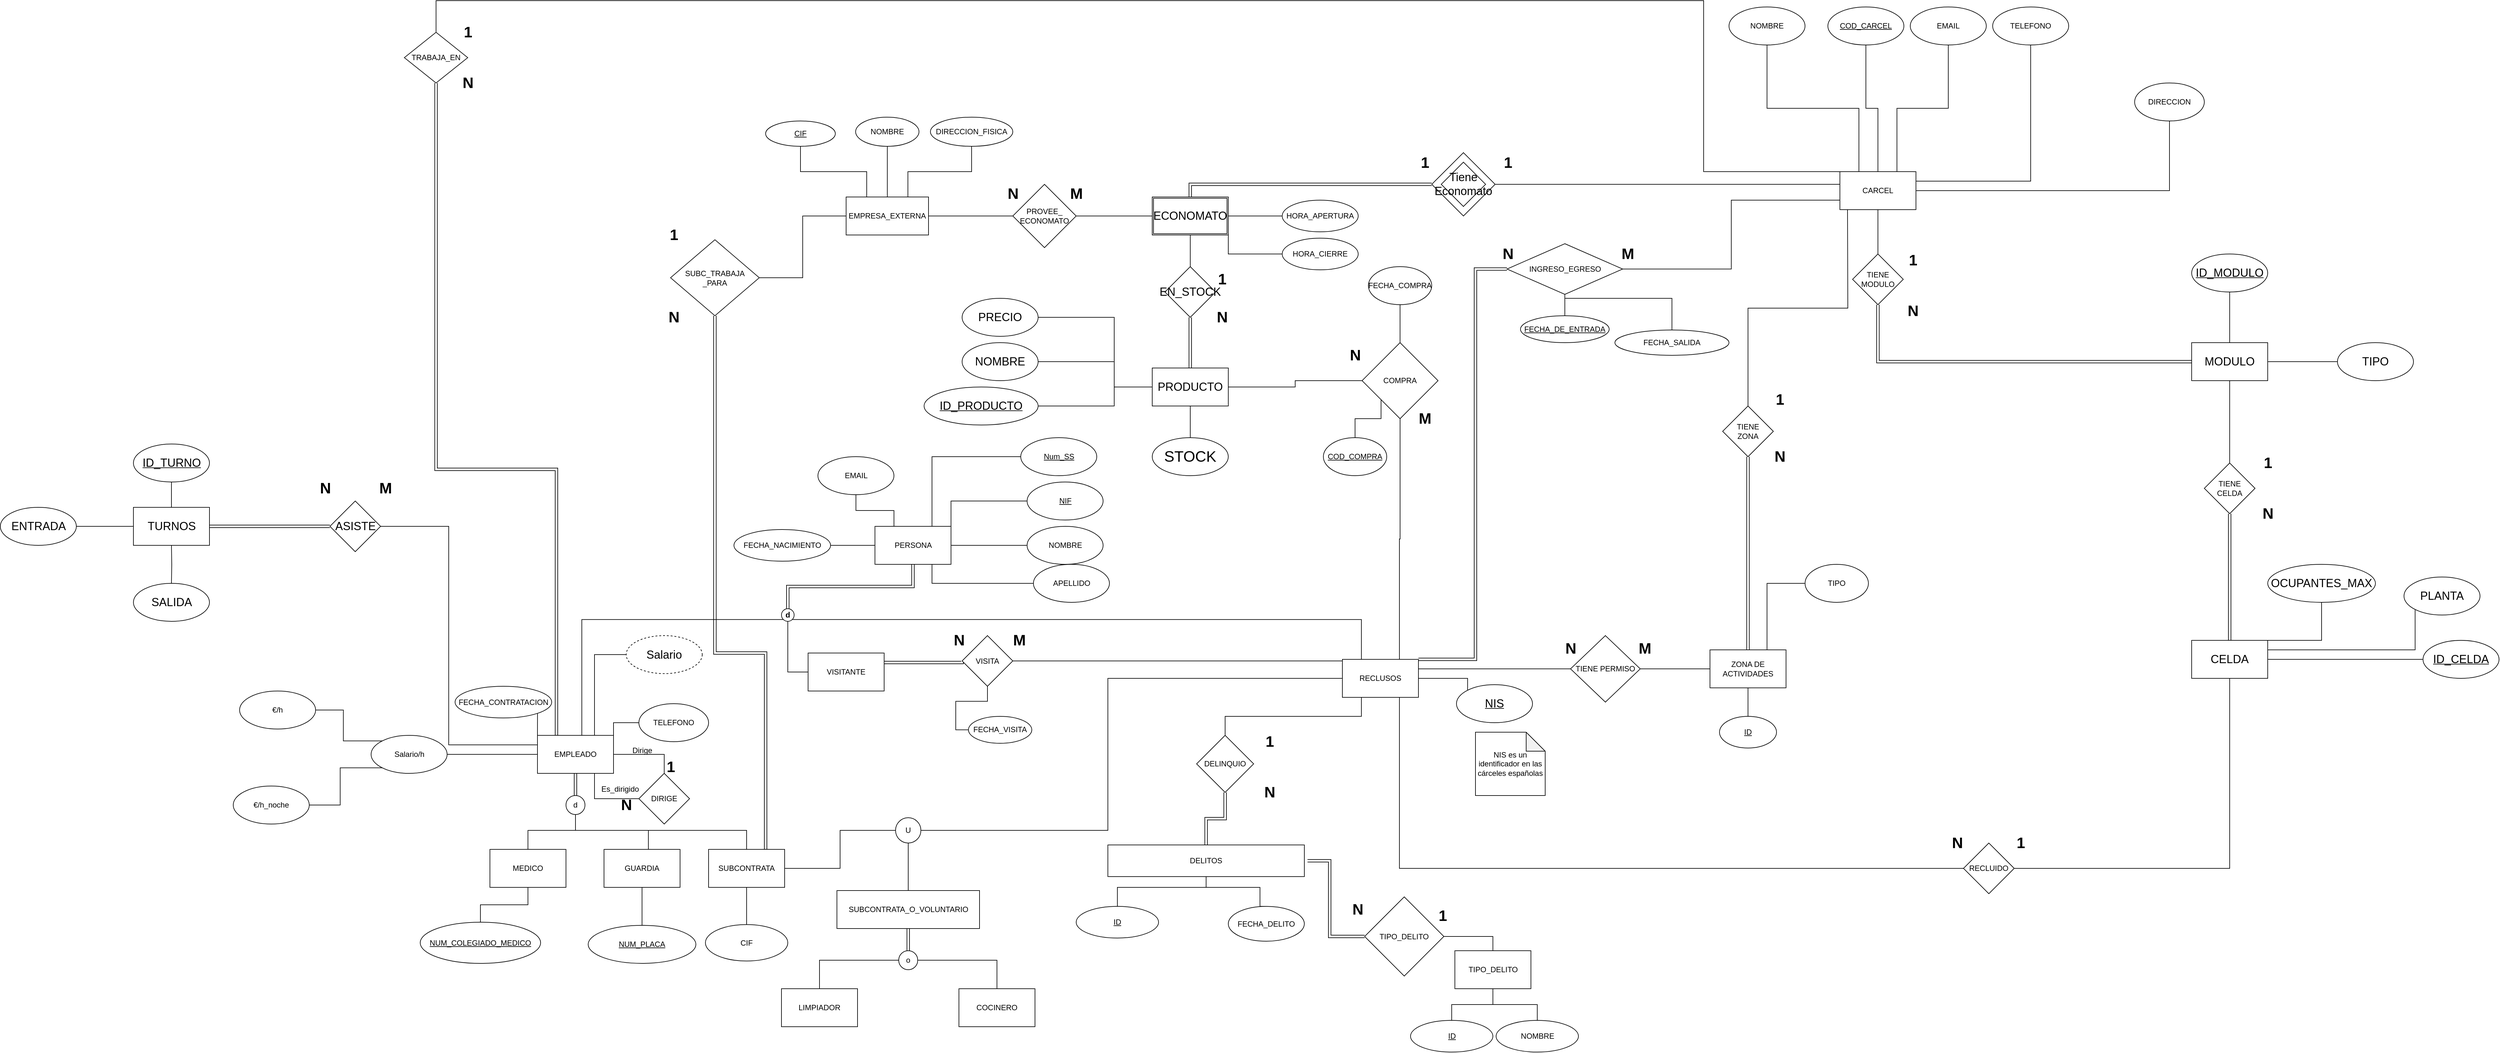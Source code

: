 <mxfile version="20.8.3" type="device"><diagram id="C5RBs43oDa-KdzZeNtuy" name="Page-1"><mxGraphModel dx="3651" dy="1840" grid="1" gridSize="10" guides="1" tooltips="1" connect="1" arrows="1" fold="1" page="1" pageScale="1" pageWidth="827" pageHeight="1169" math="0" shadow="0"><root><mxCell id="WIyWlLk6GJQsqaUBKTNV-0"/><mxCell id="WIyWlLk6GJQsqaUBKTNV-1" parent="WIyWlLk6GJQsqaUBKTNV-0"/><mxCell id="OzgMm6Zde0WBBwB78-hO-24" value="DELINQUIO" style="rhombus;whiteSpace=wrap;html=1;" parent="WIyWlLk6GJQsqaUBKTNV-1" vertex="1"><mxGeometry x="140" y="340" width="90" height="90" as="geometry"/></mxCell><mxCell id="OzgMm6Zde0WBBwB78-hO-53" value="TIPO_DELITO" style="rhombus;whiteSpace=wrap;html=1;" parent="WIyWlLk6GJQsqaUBKTNV-1" vertex="1"><mxGeometry x="405.11" y="595" width="125" height="125" as="geometry"/></mxCell><mxCell id="OzgMm6Zde0WBBwB78-hO-4" value="DELITOS" style="whiteSpace=wrap;html=1;" parent="WIyWlLk6GJQsqaUBKTNV-1" vertex="1"><mxGeometry y="513" width="310" height="50" as="geometry"/></mxCell><mxCell id="z4VB_ewiJuMk0Z62sK39-1" value="" style="rhombus;whiteSpace=wrap;html=1;" parent="WIyWlLk6GJQsqaUBKTNV-1" vertex="1"><mxGeometry x="511" y="-580" width="100" height="100" as="geometry"/></mxCell><mxCell id="nZhZhQw-TwDDFxZRIC-Q-12" value="" style="edgeStyle=orthogonalEdgeStyle;rounded=0;orthogonalLoop=1;jettySize=auto;html=1;endArrow=none;endFill=0;" parent="WIyWlLk6GJQsqaUBKTNV-1" source="nZhZhQw-TwDDFxZRIC-Q-10" target="nZhZhQw-TwDDFxZRIC-Q-11" edge="1"><mxGeometry relative="1" as="geometry"/></mxCell><mxCell id="nZhZhQw-TwDDFxZRIC-Q-14" style="edgeStyle=orthogonalEdgeStyle;rounded=0;orthogonalLoop=1;jettySize=auto;html=1;exitX=1;exitY=0.25;exitDx=0;exitDy=0;entryX=0.5;entryY=1;entryDx=0;entryDy=0;endArrow=none;endFill=0;" parent="WIyWlLk6GJQsqaUBKTNV-1" source="nZhZhQw-TwDDFxZRIC-Q-10" target="nZhZhQw-TwDDFxZRIC-Q-17" edge="1"><mxGeometry relative="1" as="geometry"/></mxCell><mxCell id="nZhZhQw-TwDDFxZRIC-Q-16" style="edgeStyle=orthogonalEdgeStyle;rounded=0;orthogonalLoop=1;jettySize=auto;html=1;exitX=0.25;exitY=0;exitDx=0;exitDy=0;endArrow=none;endFill=0;" parent="WIyWlLk6GJQsqaUBKTNV-1" source="nZhZhQw-TwDDFxZRIC-Q-10" target="nZhZhQw-TwDDFxZRIC-Q-15" edge="1"><mxGeometry relative="1" as="geometry"/></mxCell><mxCell id="nZhZhQw-TwDDFxZRIC-Q-18" style="edgeStyle=orthogonalEdgeStyle;rounded=0;orthogonalLoop=1;jettySize=auto;html=1;exitX=1;exitY=0.5;exitDx=0;exitDy=0;endArrow=none;endFill=0;entryX=0.5;entryY=1;entryDx=0;entryDy=0;" parent="WIyWlLk6GJQsqaUBKTNV-1" source="nZhZhQw-TwDDFxZRIC-Q-10" target="nZhZhQw-TwDDFxZRIC-Q-13" edge="1"><mxGeometry relative="1" as="geometry"><mxPoint x="1510.727" y="-360" as="targetPoint"/><Array as="points"><mxPoint x="1675" y="-520"/></Array></mxGeometry></mxCell><mxCell id="8FpTboGIXCuJdmvyg3Es-16" value="" style="edgeStyle=orthogonalEdgeStyle;rounded=0;orthogonalLoop=1;jettySize=auto;html=1;endArrow=none;endFill=0;" parent="WIyWlLk6GJQsqaUBKTNV-1" source="nZhZhQw-TwDDFxZRIC-Q-10" target="8FpTboGIXCuJdmvyg3Es-15" edge="1"><mxGeometry relative="1" as="geometry"/></mxCell><mxCell id="5Gf6_kw0BsBEPdDFh9oS-8" style="edgeStyle=orthogonalEdgeStyle;rounded=0;orthogonalLoop=1;jettySize=auto;html=1;exitX=0.75;exitY=0;exitDx=0;exitDy=0;entryX=0.5;entryY=1;entryDx=0;entryDy=0;endArrow=none;endFill=0;" parent="WIyWlLk6GJQsqaUBKTNV-1" source="nZhZhQw-TwDDFxZRIC-Q-10" target="nZhZhQw-TwDDFxZRIC-Q-34" edge="1"><mxGeometry relative="1" as="geometry"/></mxCell><mxCell id="OzgMm6Zde0WBBwB78-hO-21" style="edgeStyle=orthogonalEdgeStyle;rounded=0;orthogonalLoop=1;jettySize=auto;html=1;exitX=0;exitY=0.75;exitDx=0;exitDy=0;entryX=1;entryY=0.5;entryDx=0;entryDy=0;endArrow=none;endFill=0;" parent="WIyWlLk6GJQsqaUBKTNV-1" source="nZhZhQw-TwDDFxZRIC-Q-10" target="OzgMm6Zde0WBBwB78-hO-16" edge="1"><mxGeometry relative="1" as="geometry"/></mxCell><mxCell id="nZhZhQw-TwDDFxZRIC-Q-10" value="CARCEL" style="rounded=0;whiteSpace=wrap;html=1;" parent="WIyWlLk6GJQsqaUBKTNV-1" vertex="1"><mxGeometry x="1155" y="-550" width="120" height="60" as="geometry"/></mxCell><mxCell id="nZhZhQw-TwDDFxZRIC-Q-11" value="&lt;u&gt;COD_CARCEL&lt;/u&gt;" style="ellipse;whiteSpace=wrap;html=1;rounded=0;" parent="WIyWlLk6GJQsqaUBKTNV-1" vertex="1"><mxGeometry x="1136" y="-810" width="120" height="60" as="geometry"/></mxCell><mxCell id="nZhZhQw-TwDDFxZRIC-Q-13" value="DIRECCION" style="ellipse;whiteSpace=wrap;html=1;" parent="WIyWlLk6GJQsqaUBKTNV-1" vertex="1"><mxGeometry x="1620" y="-690" width="110" height="60" as="geometry"/></mxCell><mxCell id="nZhZhQw-TwDDFxZRIC-Q-15" value="NOMBRE" style="ellipse;whiteSpace=wrap;html=1;" parent="WIyWlLk6GJQsqaUBKTNV-1" vertex="1"><mxGeometry x="980" y="-810" width="120" height="60" as="geometry"/></mxCell><mxCell id="nZhZhQw-TwDDFxZRIC-Q-17" value="TELEFONO" style="ellipse;whiteSpace=wrap;html=1;" parent="WIyWlLk6GJQsqaUBKTNV-1" vertex="1"><mxGeometry x="1396" y="-810" width="120" height="60" as="geometry"/></mxCell><mxCell id="nZhZhQw-TwDDFxZRIC-Q-26" style="edgeStyle=orthogonalEdgeStyle;rounded=0;orthogonalLoop=1;jettySize=auto;html=1;exitX=1;exitY=0;exitDx=0;exitDy=0;entryX=0;entryY=0.5;entryDx=0;entryDy=0;endArrow=none;endFill=0;" parent="WIyWlLk6GJQsqaUBKTNV-1" source="nZhZhQw-TwDDFxZRIC-Q-21" target="nZhZhQw-TwDDFxZRIC-Q-25" edge="1"><mxGeometry relative="1" as="geometry"/></mxCell><mxCell id="nZhZhQw-TwDDFxZRIC-Q-80" style="edgeStyle=orthogonalEdgeStyle;rounded=0;orthogonalLoop=1;jettySize=auto;html=1;exitX=0.5;exitY=1;exitDx=0;exitDy=0;entryX=0.5;entryY=0;entryDx=0;entryDy=0;endArrow=none;endFill=0;shape=link;" parent="WIyWlLk6GJQsqaUBKTNV-1" source="nZhZhQw-TwDDFxZRIC-Q-21" target="nZhZhQw-TwDDFxZRIC-Q-75" edge="1"><mxGeometry relative="1" as="geometry"><mxPoint x="-307.5" y="130" as="targetPoint"/></mxGeometry></mxCell><mxCell id="nZhZhQw-TwDDFxZRIC-Q-138" style="edgeStyle=orthogonalEdgeStyle;rounded=0;orthogonalLoop=1;jettySize=auto;html=1;exitX=0.25;exitY=0;exitDx=0;exitDy=0;entryX=0.5;entryY=1;entryDx=0;entryDy=0;fontSize=18;endArrow=none;endFill=0;" parent="WIyWlLk6GJQsqaUBKTNV-1" source="nZhZhQw-TwDDFxZRIC-Q-21" target="nZhZhQw-TwDDFxZRIC-Q-37" edge="1"><mxGeometry relative="1" as="geometry"/></mxCell><mxCell id="nZhZhQw-TwDDFxZRIC-Q-140" style="edgeStyle=orthogonalEdgeStyle;rounded=0;orthogonalLoop=1;jettySize=auto;html=1;exitX=0.75;exitY=1;exitDx=0;exitDy=0;entryX=0;entryY=0.5;entryDx=0;entryDy=0;fontSize=18;endArrow=none;endFill=0;" parent="WIyWlLk6GJQsqaUBKTNV-1" source="nZhZhQw-TwDDFxZRIC-Q-21" target="nZhZhQw-TwDDFxZRIC-Q-29" edge="1"><mxGeometry relative="1" as="geometry"/></mxCell><mxCell id="nZhZhQw-TwDDFxZRIC-Q-141" style="edgeStyle=orthogonalEdgeStyle;rounded=0;orthogonalLoop=1;jettySize=auto;html=1;exitX=1;exitY=0.5;exitDx=0;exitDy=0;entryX=0;entryY=0.5;entryDx=0;entryDy=0;fontSize=18;endArrow=none;endFill=0;" parent="WIyWlLk6GJQsqaUBKTNV-1" source="nZhZhQw-TwDDFxZRIC-Q-21" target="nZhZhQw-TwDDFxZRIC-Q-27" edge="1"><mxGeometry relative="1" as="geometry"/></mxCell><mxCell id="nZhZhQw-TwDDFxZRIC-Q-142" style="edgeStyle=orthogonalEdgeStyle;rounded=0;orthogonalLoop=1;jettySize=auto;html=1;exitX=0.75;exitY=0;exitDx=0;exitDy=0;entryX=0;entryY=0.5;entryDx=0;entryDy=0;fontSize=18;endArrow=none;endFill=0;" parent="WIyWlLk6GJQsqaUBKTNV-1" source="nZhZhQw-TwDDFxZRIC-Q-21" target="nZhZhQw-TwDDFxZRIC-Q-46" edge="1"><mxGeometry relative="1" as="geometry"/></mxCell><mxCell id="7g7sCBVOJu5cQUzL_bKn-4" style="edgeStyle=orthogonalEdgeStyle;rounded=0;orthogonalLoop=1;jettySize=auto;html=1;exitX=0;exitY=0.5;exitDx=0;exitDy=0;entryX=1;entryY=0.5;entryDx=0;entryDy=0;endArrow=none;endFill=0;" parent="WIyWlLk6GJQsqaUBKTNV-1" source="nZhZhQw-TwDDFxZRIC-Q-21" target="KC7DplGyAYXe0p9m-VJh-7" edge="1"><mxGeometry relative="1" as="geometry"/></mxCell><mxCell id="nZhZhQw-TwDDFxZRIC-Q-21" value="PERSONA" style="whiteSpace=wrap;html=1;" parent="WIyWlLk6GJQsqaUBKTNV-1" vertex="1"><mxGeometry x="-367.5" y="10" width="120" height="60" as="geometry"/></mxCell><mxCell id="nZhZhQw-TwDDFxZRIC-Q-25" value="&lt;u&gt;NIF&lt;/u&gt;" style="ellipse;whiteSpace=wrap;html=1;" parent="WIyWlLk6GJQsqaUBKTNV-1" vertex="1"><mxGeometry x="-127.5" y="-60" width="120" height="60" as="geometry"/></mxCell><mxCell id="nZhZhQw-TwDDFxZRIC-Q-27" value="NOMBRE" style="ellipse;whiteSpace=wrap;html=1;" parent="WIyWlLk6GJQsqaUBKTNV-1" vertex="1"><mxGeometry x="-127.5" y="10" width="120" height="60" as="geometry"/></mxCell><mxCell id="nZhZhQw-TwDDFxZRIC-Q-29" value="APELLIDO" style="ellipse;whiteSpace=wrap;html=1;" parent="WIyWlLk6GJQsqaUBKTNV-1" vertex="1"><mxGeometry x="-117.5" y="70" width="120" height="60" as="geometry"/></mxCell><mxCell id="nZhZhQw-TwDDFxZRIC-Q-34" value="EMAIL" style="ellipse;whiteSpace=wrap;html=1;" parent="WIyWlLk6GJQsqaUBKTNV-1" vertex="1"><mxGeometry x="1266" y="-810" width="120" height="60" as="geometry"/></mxCell><mxCell id="nZhZhQw-TwDDFxZRIC-Q-37" value="EMAIL" style="ellipse;whiteSpace=wrap;html=1;" parent="WIyWlLk6GJQsqaUBKTNV-1" vertex="1"><mxGeometry x="-457.5" y="-100" width="120" height="60" as="geometry"/></mxCell><mxCell id="nZhZhQw-TwDDFxZRIC-Q-186" style="edgeStyle=orthogonalEdgeStyle;rounded=0;orthogonalLoop=1;jettySize=auto;html=1;exitX=1;exitY=0;exitDx=0;exitDy=0;entryX=0;entryY=0.5;entryDx=0;entryDy=0;fontSize=18;endArrow=none;endFill=0;" parent="WIyWlLk6GJQsqaUBKTNV-1" source="nZhZhQw-TwDDFxZRIC-Q-39" target="nZhZhQw-TwDDFxZRIC-Q-185" edge="1"><mxGeometry relative="1" as="geometry"/></mxCell><mxCell id="nZhZhQw-TwDDFxZRIC-Q-212" style="edgeStyle=none;rounded=0;orthogonalLoop=1;jettySize=auto;html=1;exitX=0;exitY=0.5;exitDx=0;exitDy=0;entryX=1;entryY=0.5;entryDx=0;entryDy=0;fontSize=18;endArrow=none;endFill=0;" parent="WIyWlLk6GJQsqaUBKTNV-1" source="nZhZhQw-TwDDFxZRIC-Q-39" target="nZhZhQw-TwDDFxZRIC-Q-87" edge="1"><mxGeometry relative="1" as="geometry"/></mxCell><mxCell id="8FpTboGIXCuJdmvyg3Es-13" style="edgeStyle=orthogonalEdgeStyle;rounded=0;orthogonalLoop=1;jettySize=auto;html=1;exitX=0.75;exitY=1;exitDx=0;exitDy=0;endArrow=none;endFill=0;" parent="WIyWlLk6GJQsqaUBKTNV-1" source="nZhZhQw-TwDDFxZRIC-Q-39" target="8FpTboGIXCuJdmvyg3Es-12" edge="1"><mxGeometry relative="1" as="geometry"/></mxCell><mxCell id="8FpTboGIXCuJdmvyg3Es-14" style="edgeStyle=orthogonalEdgeStyle;rounded=0;orthogonalLoop=1;jettySize=auto;html=1;exitX=1;exitY=0.5;exitDx=0;exitDy=0;entryX=0.5;entryY=0;entryDx=0;entryDy=0;endArrow=none;endFill=0;" parent="WIyWlLk6GJQsqaUBKTNV-1" source="nZhZhQw-TwDDFxZRIC-Q-39" target="8FpTboGIXCuJdmvyg3Es-12" edge="1"><mxGeometry relative="1" as="geometry"/></mxCell><mxCell id="5Gf6_kw0BsBEPdDFh9oS-2" style="edgeStyle=orthogonalEdgeStyle;rounded=0;orthogonalLoop=1;jettySize=auto;html=1;endArrow=none;endFill=0;exitX=0.75;exitY=0;exitDx=0;exitDy=0;entryX=0.5;entryY=1;entryDx=0;entryDy=0;shape=link;" parent="WIyWlLk6GJQsqaUBKTNV-1" source="DOExXPseQrteSdoXAzja-3" target="K2k0CX4O3r7vPrFh7MwO-19" edge="1"><mxGeometry relative="1" as="geometry"><mxPoint x="-560" y="320" as="sourcePoint"/><mxPoint x="-630.0" y="-81.905" as="targetPoint"/><Array as="points"><mxPoint x="-540" y="210"/><mxPoint x="-620" y="210"/></Array></mxGeometry></mxCell><mxCell id="K2k0CX4O3r7vPrFh7MwO-30" style="edgeStyle=orthogonalEdgeStyle;rounded=0;orthogonalLoop=1;jettySize=auto;html=1;exitX=0;exitY=0.25;exitDx=0;exitDy=0;entryX=1;entryY=0.5;entryDx=0;entryDy=0;endArrow=none;endFill=0;" parent="WIyWlLk6GJQsqaUBKTNV-1" source="nZhZhQw-TwDDFxZRIC-Q-39" target="nZhZhQw-TwDDFxZRIC-Q-208" edge="1"><mxGeometry relative="1" as="geometry"><Array as="points"><mxPoint x="-1040" y="355"/><mxPoint x="-1040" y="10"/></Array></mxGeometry></mxCell><mxCell id="K2k0CX4O3r7vPrFh7MwO-31" style="edgeStyle=orthogonalEdgeStyle;rounded=0;orthogonalLoop=1;jettySize=auto;html=1;exitX=0.25;exitY=0;exitDx=0;exitDy=0;entryX=0.5;entryY=1;entryDx=0;entryDy=0;endArrow=none;endFill=0;shape=link;" parent="WIyWlLk6GJQsqaUBKTNV-1" source="nZhZhQw-TwDDFxZRIC-Q-39" target="K2k0CX4O3r7vPrFh7MwO-29" edge="1"><mxGeometry relative="1" as="geometry"><Array as="points"><mxPoint x="-870" y="-80"/><mxPoint x="-1060" y="-80"/></Array></mxGeometry></mxCell><mxCell id="cIOlljy0fCQZXL7D9_Ty-3" style="edgeStyle=orthogonalEdgeStyle;rounded=0;orthogonalLoop=1;jettySize=auto;html=1;exitX=0.75;exitY=0;exitDx=0;exitDy=0;startArrow=none;startFill=0;entryX=0;entryY=0.5;entryDx=0;entryDy=0;endArrow=none;endFill=0;" parent="WIyWlLk6GJQsqaUBKTNV-1" source="nZhZhQw-TwDDFxZRIC-Q-39" target="nZhZhQw-TwDDFxZRIC-Q-129" edge="1"><mxGeometry relative="1" as="geometry"><mxPoint x="-760" y="213" as="targetPoint"/></mxGeometry></mxCell><mxCell id="nZhZhQw-TwDDFxZRIC-Q-39" value="EMPLEADO" style="whiteSpace=wrap;html=1;" parent="WIyWlLk6GJQsqaUBKTNV-1" vertex="1"><mxGeometry x="-900" y="340" width="120" height="60" as="geometry"/></mxCell><mxCell id="nZhZhQw-TwDDFxZRIC-Q-146" style="edgeStyle=orthogonalEdgeStyle;rounded=0;orthogonalLoop=1;jettySize=auto;html=1;exitX=1;exitY=0.5;exitDx=0;exitDy=0;entryX=0;entryY=0;entryDx=0;entryDy=0;fontSize=18;endArrow=none;endFill=0;" parent="WIyWlLk6GJQsqaUBKTNV-1" source="nZhZhQw-TwDDFxZRIC-Q-40" target="nZhZhQw-TwDDFxZRIC-Q-145" edge="1"><mxGeometry relative="1" as="geometry"><Array as="points"><mxPoint x="567" y="250"/></Array></mxGeometry></mxCell><mxCell id="BwwgE5QBUh3-6MuKjZ0O-3" style="edgeStyle=orthogonalEdgeStyle;rounded=0;orthogonalLoop=1;jettySize=auto;html=1;exitX=0.75;exitY=0;exitDx=0;exitDy=0;endArrow=none;endFill=0;" parent="WIyWlLk6GJQsqaUBKTNV-1" source="nZhZhQw-TwDDFxZRIC-Q-40" target="BwwgE5QBUh3-6MuKjZ0O-4" edge="1"><mxGeometry relative="1" as="geometry"><mxPoint x="460.111" y="-190" as="targetPoint"/></mxGeometry></mxCell><mxCell id="z4VB_ewiJuMk0Z62sK39-12" style="edgeStyle=orthogonalEdgeStyle;rounded=0;orthogonalLoop=1;jettySize=auto;html=1;exitX=0;exitY=0.5;exitDx=0;exitDy=0;entryX=1;entryY=0.5;entryDx=0;entryDy=0;endArrow=none;endFill=0;" parent="WIyWlLk6GJQsqaUBKTNV-1" source="nZhZhQw-TwDDFxZRIC-Q-40" target="z4VB_ewiJuMk0Z62sK39-8" edge="1"><mxGeometry relative="1" as="geometry"><Array as="points"><mxPoint y="250"/><mxPoint y="490"/></Array></mxGeometry></mxCell><mxCell id="z4VB_ewiJuMk0Z62sK39-24" style="edgeStyle=orthogonalEdgeStyle;rounded=0;orthogonalLoop=1;jettySize=auto;html=1;exitX=1;exitY=0.25;exitDx=0;exitDy=0;endArrow=none;endFill=0;" parent="WIyWlLk6GJQsqaUBKTNV-1" source="nZhZhQw-TwDDFxZRIC-Q-40" target="z4VB_ewiJuMk0Z62sK39-28" edge="1"><mxGeometry relative="1" as="geometry"><mxPoint x="720" y="235" as="targetPoint"/></mxGeometry></mxCell><mxCell id="qraamc6nUMJ5CnrImO1x-23" style="edgeStyle=orthogonalEdgeStyle;rounded=0;orthogonalLoop=1;jettySize=auto;html=1;exitX=0.25;exitY=0;exitDx=0;exitDy=0;entryX=1;entryY=1;entryDx=0;entryDy=0;endArrow=none;endFill=0;" parent="WIyWlLk6GJQsqaUBKTNV-1" source="nZhZhQw-TwDDFxZRIC-Q-40" target="nZhZhQw-TwDDFxZRIC-Q-75" edge="1"><mxGeometry relative="1" as="geometry"><Array as="points"><mxPoint x="400" y="157"/></Array></mxGeometry></mxCell><mxCell id="qraamc6nUMJ5CnrImO1x-30" style="edgeStyle=orthogonalEdgeStyle;rounded=0;orthogonalLoop=1;jettySize=auto;html=1;exitX=0;exitY=0;exitDx=0;exitDy=0;entryX=1;entryY=0.5;entryDx=0;entryDy=0;endArrow=none;endFill=0;" parent="WIyWlLk6GJQsqaUBKTNV-1" source="nZhZhQw-TwDDFxZRIC-Q-40" target="qraamc6nUMJ5CnrImO1x-28" edge="1"><mxGeometry relative="1" as="geometry"><Array as="points"><mxPoint x="370" y="223"/></Array></mxGeometry></mxCell><mxCell id="OzgMm6Zde0WBBwB78-hO-15" style="edgeStyle=orthogonalEdgeStyle;rounded=0;orthogonalLoop=1;jettySize=auto;html=1;exitX=1;exitY=0;exitDx=0;exitDy=0;endArrow=none;endFill=0;entryX=0;entryY=0.5;entryDx=0;entryDy=0;shape=link;" parent="WIyWlLk6GJQsqaUBKTNV-1" source="nZhZhQw-TwDDFxZRIC-Q-40" target="OzgMm6Zde0WBBwB78-hO-16" edge="1"><mxGeometry relative="1" as="geometry"><mxPoint x="120" y="320" as="targetPoint"/><Array as="points"><mxPoint x="580" y="220"/><mxPoint x="580" y="-396"/></Array></mxGeometry></mxCell><mxCell id="OzgMm6Zde0WBBwB78-hO-25" style="edgeStyle=orthogonalEdgeStyle;rounded=0;orthogonalLoop=1;jettySize=auto;html=1;exitX=0.25;exitY=1;exitDx=0;exitDy=0;entryX=0.5;entryY=0;entryDx=0;entryDy=0;endArrow=none;endFill=0;" parent="WIyWlLk6GJQsqaUBKTNV-1" source="nZhZhQw-TwDDFxZRIC-Q-40" target="OzgMm6Zde0WBBwB78-hO-24" edge="1"><mxGeometry relative="1" as="geometry"/></mxCell><mxCell id="nZhZhQw-TwDDFxZRIC-Q-40" value="RECLUSOS" style="whiteSpace=wrap;html=1;" parent="WIyWlLk6GJQsqaUBKTNV-1" vertex="1"><mxGeometry x="370" y="220" width="120" height="60" as="geometry"/></mxCell><mxCell id="nZhZhQw-TwDDFxZRIC-Q-46" value="&lt;u&gt;Num_SS&lt;/u&gt;" style="ellipse;whiteSpace=wrap;html=1;" parent="WIyWlLk6GJQsqaUBKTNV-1" vertex="1"><mxGeometry x="-137.5" y="-130" width="120" height="60" as="geometry"/></mxCell><mxCell id="nZhZhQw-TwDDFxZRIC-Q-81" style="edgeStyle=orthogonalEdgeStyle;rounded=0;orthogonalLoop=1;jettySize=auto;html=1;exitX=0;exitY=1;exitDx=0;exitDy=0;endArrow=none;endFill=0;" parent="WIyWlLk6GJQsqaUBKTNV-1" source="nZhZhQw-TwDDFxZRIC-Q-75" edge="1"><mxGeometry relative="1" as="geometry"><mxPoint x="-830" y="340" as="targetPoint"/><Array as="points"><mxPoint x="-830" y="157"/></Array></mxGeometry></mxCell><mxCell id="qraamc6nUMJ5CnrImO1x-25" style="edgeStyle=orthogonalEdgeStyle;rounded=0;orthogonalLoop=1;jettySize=auto;html=1;exitX=0.5;exitY=1;exitDx=0;exitDy=0;entryX=0;entryY=0.5;entryDx=0;entryDy=0;endArrow=none;endFill=0;" parent="WIyWlLk6GJQsqaUBKTNV-1" source="nZhZhQw-TwDDFxZRIC-Q-75" target="qraamc6nUMJ5CnrImO1x-24" edge="1"><mxGeometry relative="1" as="geometry"><Array as="points"><mxPoint x="-505" y="240"/></Array></mxGeometry></mxCell><mxCell id="nZhZhQw-TwDDFxZRIC-Q-75" value="&lt;b&gt;d&lt;/b&gt;" style="ellipse;whiteSpace=wrap;html=1;aspect=fixed;" parent="WIyWlLk6GJQsqaUBKTNV-1" vertex="1"><mxGeometry x="-515" y="140" width="20" height="20" as="geometry"/></mxCell><mxCell id="nZhZhQw-TwDDFxZRIC-Q-93" style="edgeStyle=orthogonalEdgeStyle;rounded=0;orthogonalLoop=1;jettySize=auto;html=1;exitX=0;exitY=1;exitDx=0;exitDy=0;entryX=1;entryY=0.5;entryDx=0;entryDy=0;endArrow=none;endFill=0;" parent="WIyWlLk6GJQsqaUBKTNV-1" source="nZhZhQw-TwDDFxZRIC-Q-87" target="nZhZhQw-TwDDFxZRIC-Q-90" edge="1"><mxGeometry relative="1" as="geometry"><mxPoint x="-1109.497" y="394.749" as="sourcePoint"/></mxGeometry></mxCell><mxCell id="nZhZhQw-TwDDFxZRIC-Q-91" style="edgeStyle=orthogonalEdgeStyle;rounded=0;orthogonalLoop=1;jettySize=auto;html=1;exitX=0;exitY=0;exitDx=0;exitDy=0;entryX=1;entryY=0.5;entryDx=0;entryDy=0;endArrow=none;endFill=0;" parent="WIyWlLk6GJQsqaUBKTNV-1" source="nZhZhQw-TwDDFxZRIC-Q-87" target="nZhZhQw-TwDDFxZRIC-Q-88" edge="1"><mxGeometry relative="1" as="geometry"/></mxCell><mxCell id="nZhZhQw-TwDDFxZRIC-Q-87" value="Salario/h" style="ellipse;whiteSpace=wrap;html=1;" parent="WIyWlLk6GJQsqaUBKTNV-1" vertex="1"><mxGeometry x="-1162.5" y="340" width="120" height="60" as="geometry"/></mxCell><mxCell id="nZhZhQw-TwDDFxZRIC-Q-88" value="€/h" style="ellipse;whiteSpace=wrap;html=1;" parent="WIyWlLk6GJQsqaUBKTNV-1" vertex="1"><mxGeometry x="-1370" y="270" width="120" height="60" as="geometry"/></mxCell><mxCell id="nZhZhQw-TwDDFxZRIC-Q-90" value="€/h_noche" style="ellipse;whiteSpace=wrap;html=1;" parent="WIyWlLk6GJQsqaUBKTNV-1" vertex="1"><mxGeometry x="-1380" y="420" width="120" height="60" as="geometry"/></mxCell><mxCell id="nZhZhQw-TwDDFxZRIC-Q-129" value="Salario" style="ellipse;whiteSpace=wrap;html=1;fontSize=18;dashed=1;" parent="WIyWlLk6GJQsqaUBKTNV-1" vertex="1"><mxGeometry x="-760" y="182.5" width="120" height="60" as="geometry"/></mxCell><mxCell id="nZhZhQw-TwDDFxZRIC-Q-145" value="&lt;u&gt;NIS&lt;/u&gt;" style="ellipse;whiteSpace=wrap;html=1;fontSize=18;" parent="WIyWlLk6GJQsqaUBKTNV-1" vertex="1"><mxGeometry x="550" y="260" width="120" height="60" as="geometry"/></mxCell><mxCell id="nZhZhQw-TwDDFxZRIC-Q-153" style="edgeStyle=orthogonalEdgeStyle;rounded=0;orthogonalLoop=1;jettySize=auto;html=1;exitX=1;exitY=0;exitDx=0;exitDy=0;fontSize=18;endArrow=none;endFill=0;entryX=0.5;entryY=1;entryDx=0;entryDy=0;" parent="WIyWlLk6GJQsqaUBKTNV-1" source="nZhZhQw-TwDDFxZRIC-Q-151" target="nZhZhQw-TwDDFxZRIC-Q-154" edge="1"><mxGeometry relative="1" as="geometry"><mxPoint x="1805" y="150" as="targetPoint"/><Array as="points"><mxPoint x="1915" y="190"/></Array></mxGeometry></mxCell><mxCell id="nZhZhQw-TwDDFxZRIC-Q-156" style="edgeStyle=orthogonalEdgeStyle;rounded=0;orthogonalLoop=1;jettySize=auto;html=1;exitX=1;exitY=0.5;exitDx=0;exitDy=0;entryX=0;entryY=0.5;entryDx=0;entryDy=0;fontSize=18;endArrow=none;endFill=0;" parent="WIyWlLk6GJQsqaUBKTNV-1" source="nZhZhQw-TwDDFxZRIC-Q-151" target="nZhZhQw-TwDDFxZRIC-Q-155" edge="1"><mxGeometry relative="1" as="geometry"/></mxCell><mxCell id="nZhZhQw-TwDDFxZRIC-Q-158" style="edgeStyle=orthogonalEdgeStyle;rounded=0;orthogonalLoop=1;jettySize=auto;html=1;exitX=1;exitY=0.25;exitDx=0;exitDy=0;entryX=0;entryY=1;entryDx=0;entryDy=0;fontSize=18;endArrow=none;endFill=0;" parent="WIyWlLk6GJQsqaUBKTNV-1" source="nZhZhQw-TwDDFxZRIC-Q-151" target="nZhZhQw-TwDDFxZRIC-Q-157" edge="1"><mxGeometry relative="1" as="geometry"/></mxCell><mxCell id="8FpTboGIXCuJdmvyg3Es-21" style="edgeStyle=orthogonalEdgeStyle;rounded=0;orthogonalLoop=1;jettySize=auto;html=1;exitX=0.5;exitY=1;exitDx=0;exitDy=0;endArrow=none;endFill=0;entryX=1;entryY=0.5;entryDx=0;entryDy=0;" parent="WIyWlLk6GJQsqaUBKTNV-1" source="nZhZhQw-TwDDFxZRIC-Q-151" target="8FpTboGIXCuJdmvyg3Es-22" edge="1"><mxGeometry relative="1" as="geometry"><mxPoint x="386.8" y="610" as="targetPoint"/><Array as="points"><mxPoint x="1770" y="550"/></Array></mxGeometry></mxCell><mxCell id="nZhZhQw-TwDDFxZRIC-Q-151" value="CELDA" style="whiteSpace=wrap;html=1;fontSize=18;" parent="WIyWlLk6GJQsqaUBKTNV-1" vertex="1"><mxGeometry x="1710" y="190" width="120" height="60" as="geometry"/></mxCell><mxCell id="nZhZhQw-TwDDFxZRIC-Q-154" value="OCUPANTES_MAX" style="ellipse;whiteSpace=wrap;html=1;fontSize=18;" parent="WIyWlLk6GJQsqaUBKTNV-1" vertex="1"><mxGeometry x="1830" y="70" width="170" height="60" as="geometry"/></mxCell><mxCell id="nZhZhQw-TwDDFxZRIC-Q-155" value="&lt;u&gt;ID_CELDA&lt;/u&gt;" style="ellipse;whiteSpace=wrap;html=1;fontSize=18;" parent="WIyWlLk6GJQsqaUBKTNV-1" vertex="1"><mxGeometry x="2075" y="190" width="120" height="60" as="geometry"/></mxCell><mxCell id="nZhZhQw-TwDDFxZRIC-Q-157" value="PLANTA" style="ellipse;whiteSpace=wrap;html=1;fontSize=18;" parent="WIyWlLk6GJQsqaUBKTNV-1" vertex="1"><mxGeometry x="2045" y="90" width="120" height="60" as="geometry"/></mxCell><mxCell id="nZhZhQw-TwDDFxZRIC-Q-166" style="edgeStyle=orthogonalEdgeStyle;rounded=0;orthogonalLoop=1;jettySize=auto;html=1;exitX=0.5;exitY=0;exitDx=0;exitDy=0;entryX=0.5;entryY=1;entryDx=0;entryDy=0;fontSize=18;endArrow=none;endFill=0;" parent="WIyWlLk6GJQsqaUBKTNV-1" source="nZhZhQw-TwDDFxZRIC-Q-161" target="nZhZhQw-TwDDFxZRIC-Q-165" edge="1"><mxGeometry relative="1" as="geometry"/></mxCell><mxCell id="8FpTboGIXCuJdmvyg3Es-18" style="edgeStyle=orthogonalEdgeStyle;rounded=0;orthogonalLoop=1;jettySize=auto;html=1;exitX=0.5;exitY=1;exitDx=0;exitDy=0;endArrow=none;endFill=0;entryX=0.5;entryY=0;entryDx=0;entryDy=0;" parent="WIyWlLk6GJQsqaUBKTNV-1" source="nZhZhQw-TwDDFxZRIC-Q-161" target="8FpTboGIXCuJdmvyg3Es-19" edge="1"><mxGeometry relative="1" as="geometry"><mxPoint x="1770.667" y="-50" as="targetPoint"/></mxGeometry></mxCell><mxCell id="nZhZhQw-TwDDFxZRIC-Q-161" value="MODULO" style="whiteSpace=wrap;html=1;fontSize=18;" parent="WIyWlLk6GJQsqaUBKTNV-1" vertex="1"><mxGeometry x="1710" y="-280" width="120" height="60" as="geometry"/></mxCell><mxCell id="nZhZhQw-TwDDFxZRIC-Q-165" value="&lt;u&gt;ID_MODULO&lt;/u&gt;" style="ellipse;whiteSpace=wrap;html=1;fontSize=18;" parent="WIyWlLk6GJQsqaUBKTNV-1" vertex="1"><mxGeometry x="1710" y="-420" width="120" height="60" as="geometry"/></mxCell><mxCell id="nZhZhQw-TwDDFxZRIC-Q-185" value="TELEFONO" style="ellipse;whiteSpace=wrap;html=1;" parent="WIyWlLk6GJQsqaUBKTNV-1" vertex="1"><mxGeometry x="-740" y="290" width="110" height="60" as="geometry"/></mxCell><mxCell id="nZhZhQw-TwDDFxZRIC-Q-198" style="edgeStyle=orthogonalEdgeStyle;rounded=0;orthogonalLoop=1;jettySize=auto;html=1;exitX=0.5;exitY=1;exitDx=0;exitDy=0;entryX=0.5;entryY=0;entryDx=0;entryDy=0;fontSize=18;endArrow=none;endFill=0;" parent="WIyWlLk6GJQsqaUBKTNV-1" target="nZhZhQw-TwDDFxZRIC-Q-197" edge="1"><mxGeometry relative="1" as="geometry"><mxPoint x="-1477.5" y="40" as="sourcePoint"/></mxGeometry></mxCell><mxCell id="nZhZhQw-TwDDFxZRIC-Q-195" value="ENTRADA" style="ellipse;whiteSpace=wrap;html=1;fontSize=18;" parent="WIyWlLk6GJQsqaUBKTNV-1" vertex="1"><mxGeometry x="-1747.5" y="-20" width="120" height="60" as="geometry"/></mxCell><mxCell id="nZhZhQw-TwDDFxZRIC-Q-197" value="SALIDA" style="ellipse;whiteSpace=wrap;html=1;fontSize=18;" parent="WIyWlLk6GJQsqaUBKTNV-1" vertex="1"><mxGeometry x="-1537.5" y="100" width="120" height="60" as="geometry"/></mxCell><mxCell id="nZhZhQw-TwDDFxZRIC-Q-205" style="edgeStyle=orthogonalEdgeStyle;rounded=0;orthogonalLoop=1;jettySize=auto;html=1;exitX=0.5;exitY=0;exitDx=0;exitDy=0;entryX=0.5;entryY=1;entryDx=0;entryDy=0;fontSize=18;endArrow=none;endFill=0;" parent="WIyWlLk6GJQsqaUBKTNV-1" source="nZhZhQw-TwDDFxZRIC-Q-203" target="nZhZhQw-TwDDFxZRIC-Q-204" edge="1"><mxGeometry relative="1" as="geometry"/></mxCell><mxCell id="nZhZhQw-TwDDFxZRIC-Q-206" style="edgeStyle=orthogonalEdgeStyle;rounded=0;orthogonalLoop=1;jettySize=auto;html=1;exitX=0;exitY=0.5;exitDx=0;exitDy=0;entryX=1;entryY=0.5;entryDx=0;entryDy=0;fontSize=18;endArrow=none;endFill=0;" parent="WIyWlLk6GJQsqaUBKTNV-1" source="nZhZhQw-TwDDFxZRIC-Q-203" target="nZhZhQw-TwDDFxZRIC-Q-195" edge="1"><mxGeometry relative="1" as="geometry"/></mxCell><mxCell id="nZhZhQw-TwDDFxZRIC-Q-203" value="TURNOS" style="whiteSpace=wrap;html=1;fontSize=18;" parent="WIyWlLk6GJQsqaUBKTNV-1" vertex="1"><mxGeometry x="-1537.5" y="-20" width="120" height="60" as="geometry"/></mxCell><mxCell id="nZhZhQw-TwDDFxZRIC-Q-204" value="&lt;u&gt;ID_TURNO&lt;/u&gt;" style="ellipse;whiteSpace=wrap;html=1;fontSize=18;" parent="WIyWlLk6GJQsqaUBKTNV-1" vertex="1"><mxGeometry x="-1537.5" y="-120" width="120" height="60" as="geometry"/></mxCell><mxCell id="nZhZhQw-TwDDFxZRIC-Q-208" value="ASISTE" style="rhombus;whiteSpace=wrap;html=1;fontSize=18;" parent="WIyWlLk6GJQsqaUBKTNV-1" vertex="1"><mxGeometry x="-1227.5" y="-30" width="80" height="80" as="geometry"/></mxCell><mxCell id="nZhZhQw-TwDDFxZRIC-Q-248" value="" style="edgeStyle=orthogonalEdgeStyle;rounded=0;orthogonalLoop=1;jettySize=auto;html=1;fontSize=18;endArrow=none;endFill=0;" parent="WIyWlLk6GJQsqaUBKTNV-1" source="nZhZhQw-TwDDFxZRIC-Q-225" target="nZhZhQw-TwDDFxZRIC-Q-247" edge="1"><mxGeometry relative="1" as="geometry"/></mxCell><mxCell id="tpmuCgxEdCyXd-hEWoqj-3" style="edgeStyle=orthogonalEdgeStyle;rounded=0;orthogonalLoop=1;jettySize=auto;html=1;exitX=1;exitY=0.5;exitDx=0;exitDy=0;entryX=0;entryY=0.5;entryDx=0;entryDy=0;endArrow=none;endFill=0;" edge="1" parent="WIyWlLk6GJQsqaUBKTNV-1" source="nZhZhQw-TwDDFxZRIC-Q-225" target="tpmuCgxEdCyXd-hEWoqj-1"><mxGeometry relative="1" as="geometry"/></mxCell><mxCell id="tpmuCgxEdCyXd-hEWoqj-4" style="edgeStyle=orthogonalEdgeStyle;rounded=0;orthogonalLoop=1;jettySize=auto;html=1;exitX=1;exitY=1;exitDx=0;exitDy=0;entryX=0;entryY=0.5;entryDx=0;entryDy=0;endArrow=none;endFill=0;" edge="1" parent="WIyWlLk6GJQsqaUBKTNV-1" source="nZhZhQw-TwDDFxZRIC-Q-225" target="tpmuCgxEdCyXd-hEWoqj-2"><mxGeometry relative="1" as="geometry"/></mxCell><mxCell id="nZhZhQw-TwDDFxZRIC-Q-225" value="ECONOMATO" style="shape=ext;double=1;rounded=0;whiteSpace=wrap;html=1;fontSize=18;perimeterSpacing=0;" parent="WIyWlLk6GJQsqaUBKTNV-1" vertex="1"><mxGeometry x="70" y="-510" width="120" height="60" as="geometry"/></mxCell><mxCell id="nZhZhQw-TwDDFxZRIC-Q-226" style="edgeStyle=none;rounded=0;orthogonalLoop=1;jettySize=auto;html=1;exitX=0.5;exitY=0;exitDx=0;exitDy=0;fontSize=18;endArrow=none;endFill=0;" parent="WIyWlLk6GJQsqaUBKTNV-1" source="nZhZhQw-TwDDFxZRIC-Q-225" target="nZhZhQw-TwDDFxZRIC-Q-225" edge="1"><mxGeometry relative="1" as="geometry"/></mxCell><mxCell id="nZhZhQw-TwDDFxZRIC-Q-231" style="edgeStyle=none;rounded=0;orthogonalLoop=1;jettySize=auto;html=1;exitX=1;exitY=1;exitDx=0;exitDy=0;fontSize=18;endArrow=none;endFill=0;" parent="WIyWlLk6GJQsqaUBKTNV-1" edge="1"><mxGeometry relative="1" as="geometry"><mxPoint x="37.5" y="-512.5" as="sourcePoint"/><mxPoint x="37.5" y="-512.5" as="targetPoint"/></mxGeometry></mxCell><mxCell id="nZhZhQw-TwDDFxZRIC-Q-242" style="edgeStyle=orthogonalEdgeStyle;rounded=0;orthogonalLoop=1;jettySize=auto;html=1;exitX=0;exitY=0.5;exitDx=0;exitDy=0;fontSize=18;endArrow=none;endFill=0;entryX=1;entryY=0.5;entryDx=0;entryDy=0;" parent="WIyWlLk6GJQsqaUBKTNV-1" source="nZhZhQw-TwDDFxZRIC-Q-240" target="nZhZhQw-TwDDFxZRIC-Q-241" edge="1"><mxGeometry relative="1" as="geometry"><mxPoint x="10" y="-80" as="targetPoint"/><Array as="points"><mxPoint x="10" y="-210"/><mxPoint x="10" y="-180"/></Array></mxGeometry></mxCell><mxCell id="nZhZhQw-TwDDFxZRIC-Q-244" style="edgeStyle=orthogonalEdgeStyle;rounded=0;orthogonalLoop=1;jettySize=auto;html=1;exitX=0;exitY=0.5;exitDx=0;exitDy=0;fontSize=18;endArrow=none;endFill=0;" parent="WIyWlLk6GJQsqaUBKTNV-1" source="nZhZhQw-TwDDFxZRIC-Q-240" target="nZhZhQw-TwDDFxZRIC-Q-243" edge="1"><mxGeometry relative="1" as="geometry"><Array as="points"><mxPoint x="10" y="-210"/><mxPoint x="10" y="-250"/></Array></mxGeometry></mxCell><mxCell id="nZhZhQw-TwDDFxZRIC-Q-249" style="edgeStyle=orthogonalEdgeStyle;rounded=0;orthogonalLoop=1;jettySize=auto;html=1;exitX=0.5;exitY=0;exitDx=0;exitDy=0;entryX=0.5;entryY=1;entryDx=0;entryDy=0;fontSize=18;endArrow=none;endFill=0;shape=link;" parent="WIyWlLk6GJQsqaUBKTNV-1" source="nZhZhQw-TwDDFxZRIC-Q-240" target="nZhZhQw-TwDDFxZRIC-Q-247" edge="1"><mxGeometry relative="1" as="geometry"/></mxCell><mxCell id="qraamc6nUMJ5CnrImO1x-50" style="edgeStyle=orthogonalEdgeStyle;rounded=0;orthogonalLoop=1;jettySize=auto;html=1;exitX=0.5;exitY=1;exitDx=0;exitDy=0;entryX=0.5;entryY=0;entryDx=0;entryDy=0;fontSize=24;endArrow=none;endFill=0;" parent="WIyWlLk6GJQsqaUBKTNV-1" source="nZhZhQw-TwDDFxZRIC-Q-240" target="qraamc6nUMJ5CnrImO1x-49" edge="1"><mxGeometry relative="1" as="geometry"/></mxCell><mxCell id="nZhZhQw-TwDDFxZRIC-Q-240" value="PRODUCTO" style="whiteSpace=wrap;html=1;fontSize=18;" parent="WIyWlLk6GJQsqaUBKTNV-1" vertex="1"><mxGeometry x="70" y="-240" width="120" height="60" as="geometry"/></mxCell><mxCell id="nZhZhQw-TwDDFxZRIC-Q-241" value="&lt;u&gt;ID_PRODUCTO&lt;/u&gt;" style="ellipse;whiteSpace=wrap;html=1;fontSize=18;" parent="WIyWlLk6GJQsqaUBKTNV-1" vertex="1"><mxGeometry x="-290" y="-210" width="180" height="60" as="geometry"/></mxCell><mxCell id="nZhZhQw-TwDDFxZRIC-Q-243" value="NOMBRE" style="ellipse;whiteSpace=wrap;html=1;fontSize=18;" parent="WIyWlLk6GJQsqaUBKTNV-1" vertex="1"><mxGeometry x="-230" y="-280" width="120" height="60" as="geometry"/></mxCell><mxCell id="nZhZhQw-TwDDFxZRIC-Q-245" value="PRECIO" style="ellipse;whiteSpace=wrap;html=1;fontSize=18;" parent="WIyWlLk6GJQsqaUBKTNV-1" vertex="1"><mxGeometry x="-230" y="-350" width="120" height="60" as="geometry"/></mxCell><mxCell id="nZhZhQw-TwDDFxZRIC-Q-247" value="EN_STOCK" style="rhombus;whiteSpace=wrap;html=1;fontSize=18;rounded=0;" parent="WIyWlLk6GJQsqaUBKTNV-1" vertex="1"><mxGeometry x="90" y="-400" width="80" height="80" as="geometry"/></mxCell><mxCell id="BwwgE5QBUh3-6MuKjZ0O-1" style="edgeStyle=orthogonalEdgeStyle;rounded=0;orthogonalLoop=1;jettySize=auto;html=1;entryX=0.5;entryY=0;entryDx=0;entryDy=0;endArrow=none;endFill=0;shape=link;exitX=0;exitY=0.5;exitDx=0;exitDy=0;" parent="WIyWlLk6GJQsqaUBKTNV-1" source="z4VB_ewiJuMk0Z62sK39-1" target="nZhZhQw-TwDDFxZRIC-Q-225" edge="1"><mxGeometry relative="1" as="geometry"><mxPoint x="-190" y="-545" as="sourcePoint"/></mxGeometry></mxCell><mxCell id="nZhZhQw-TwDDFxZRIC-Q-232" value="Tiene Economato" style="rhombus;whiteSpace=wrap;html=1;fontSize=18;" parent="WIyWlLk6GJQsqaUBKTNV-1" vertex="1"><mxGeometry x="526" y="-565" width="70" height="70" as="geometry"/></mxCell><mxCell id="BwwgE5QBUh3-6MuKjZ0O-0" value="" style="edgeStyle=orthogonalEdgeStyle;rounded=0;orthogonalLoop=1;jettySize=auto;html=1;exitX=0;exitY=0.25;exitDx=0;exitDy=0;fontSize=18;endArrow=none;endFill=0;entryX=1;entryY=0.5;entryDx=0;entryDy=0;" parent="WIyWlLk6GJQsqaUBKTNV-1" source="nZhZhQw-TwDDFxZRIC-Q-10" target="z4VB_ewiJuMk0Z62sK39-1" edge="1"><mxGeometry relative="1" as="geometry"><Array as="points"><mxPoint x="1155" y="-530"/></Array><mxPoint x="-765" y="-530" as="sourcePoint"/><mxPoint x="-290" y="-545" as="targetPoint"/></mxGeometry></mxCell><mxCell id="BwwgE5QBUh3-6MuKjZ0O-2" value="" style="endArrow=none;html=1;rounded=0;exitX=1;exitY=0.5;exitDx=0;exitDy=0;entryX=0;entryY=0.5;entryDx=0;entryDy=0;" parent="WIyWlLk6GJQsqaUBKTNV-1" source="nZhZhQw-TwDDFxZRIC-Q-245" target="nZhZhQw-TwDDFxZRIC-Q-240" edge="1"><mxGeometry width="50" height="50" relative="1" as="geometry"><mxPoint x="-60" y="-270" as="sourcePoint"/><mxPoint x="-10" y="-320" as="targetPoint"/><Array as="points"><mxPoint x="10" y="-320"/><mxPoint x="10" y="-210"/></Array></mxGeometry></mxCell><mxCell id="BwwgE5QBUh3-6MuKjZ0O-5" style="edgeStyle=orthogonalEdgeStyle;rounded=0;orthogonalLoop=1;jettySize=auto;html=1;exitX=1;exitY=0.25;exitDx=0;exitDy=0;entryX=1;entryY=0.5;entryDx=0;entryDy=0;endArrow=none;endFill=0;startArrow=none;" parent="WIyWlLk6GJQsqaUBKTNV-1" source="nZhZhQw-TwDDFxZRIC-Q-240" target="nZhZhQw-TwDDFxZRIC-Q-240" edge="1"><mxGeometry relative="1" as="geometry"><mxPoint x="160.0" y="-225" as="sourcePoint"/></mxGeometry></mxCell><mxCell id="BwwgE5QBUh3-6MuKjZ0O-7" style="edgeStyle=orthogonalEdgeStyle;rounded=0;orthogonalLoop=1;jettySize=auto;html=1;exitX=0.5;exitY=0;exitDx=0;exitDy=0;entryX=0.5;entryY=1;entryDx=0;entryDy=0;endArrow=none;endFill=0;" parent="WIyWlLk6GJQsqaUBKTNV-1" source="BwwgE5QBUh3-6MuKjZ0O-4" target="BwwgE5QBUh3-6MuKjZ0O-6" edge="1"><mxGeometry relative="1" as="geometry"/></mxCell><mxCell id="7g7sCBVOJu5cQUzL_bKn-1" style="edgeStyle=orthogonalEdgeStyle;rounded=0;orthogonalLoop=1;jettySize=auto;html=1;exitX=0;exitY=1;exitDx=0;exitDy=0;entryX=0.5;entryY=0;entryDx=0;entryDy=0;endArrow=none;endFill=0;" parent="WIyWlLk6GJQsqaUBKTNV-1" source="BwwgE5QBUh3-6MuKjZ0O-4" target="7g7sCBVOJu5cQUzL_bKn-0" edge="1"><mxGeometry relative="1" as="geometry"><Array as="points"><mxPoint x="431" y="-160"/><mxPoint x="390" y="-160"/></Array></mxGeometry></mxCell><mxCell id="BwwgE5QBUh3-6MuKjZ0O-4" value="COMPRA" style="rhombus;whiteSpace=wrap;html=1;" parent="WIyWlLk6GJQsqaUBKTNV-1" vertex="1"><mxGeometry x="401.06" y="-280" width="119.89" height="120" as="geometry"/></mxCell><mxCell id="BwwgE5QBUh3-6MuKjZ0O-6" value="FECHA_COMPRA" style="ellipse;whiteSpace=wrap;html=1;" parent="WIyWlLk6GJQsqaUBKTNV-1" vertex="1"><mxGeometry x="411" y="-400" width="100" height="60" as="geometry"/></mxCell><mxCell id="BwwgE5QBUh3-6MuKjZ0O-8" value="NIS es un identificador en las cárceles españolas" style="shape=note;whiteSpace=wrap;html=1;backgroundOutline=1;darkOpacity=0.05;" parent="WIyWlLk6GJQsqaUBKTNV-1" vertex="1"><mxGeometry x="580" y="335" width="110" height="100" as="geometry"/></mxCell><mxCell id="z4VB_ewiJuMk0Z62sK39-2" value="GUARDIA" style="rounded=0;whiteSpace=wrap;html=1;" parent="WIyWlLk6GJQsqaUBKTNV-1" vertex="1"><mxGeometry x="-795" y="520" width="120" height="60" as="geometry"/></mxCell><mxCell id="z4VB_ewiJuMk0Z62sK39-3" value="MEDICO" style="rounded=0;whiteSpace=wrap;html=1;" parent="WIyWlLk6GJQsqaUBKTNV-1" vertex="1"><mxGeometry x="-975" y="520" width="120" height="60" as="geometry"/></mxCell><mxCell id="z4VB_ewiJuMk0Z62sK39-4" value="COCINERO" style="rounded=0;whiteSpace=wrap;html=1;" parent="WIyWlLk6GJQsqaUBKTNV-1" vertex="1"><mxGeometry x="-235" y="740" width="120" height="60" as="geometry"/></mxCell><mxCell id="z4VB_ewiJuMk0Z62sK39-5" value="LIMPIADOR" style="rounded=0;whiteSpace=wrap;html=1;" parent="WIyWlLk6GJQsqaUBKTNV-1" vertex="1"><mxGeometry x="-515" y="740" width="120" height="60" as="geometry"/></mxCell><mxCell id="z4VB_ewiJuMk0Z62sK39-18" style="edgeStyle=orthogonalEdgeStyle;rounded=0;orthogonalLoop=1;jettySize=auto;html=1;exitX=0.5;exitY=1;exitDx=0;exitDy=0;entryX=0.5;entryY=0;entryDx=0;entryDy=0;endArrow=none;endFill=0;shape=link;" parent="WIyWlLk6GJQsqaUBKTNV-1" source="z4VB_ewiJuMk0Z62sK39-6" target="z4VB_ewiJuMk0Z62sK39-17" edge="1"><mxGeometry relative="1" as="geometry"/></mxCell><mxCell id="z4VB_ewiJuMk0Z62sK39-6" value="SUBCONTRATA_O_VOLUNTARIO" style="whiteSpace=wrap;html=1;" parent="WIyWlLk6GJQsqaUBKTNV-1" vertex="1"><mxGeometry x="-427.5" y="585" width="225" height="60" as="geometry"/></mxCell><mxCell id="z4VB_ewiJuMk0Z62sK39-9" style="edgeStyle=orthogonalEdgeStyle;rounded=0;orthogonalLoop=1;jettySize=auto;html=1;entryX=0.5;entryY=0;entryDx=0;entryDy=0;exitX=0.5;exitY=1;exitDx=0;exitDy=0;endArrow=none;endFill=0;" parent="WIyWlLk6GJQsqaUBKTNV-1" source="z4VB_ewiJuMk0Z62sK39-7" target="z4VB_ewiJuMk0Z62sK39-3" edge="1"><mxGeometry relative="1" as="geometry"><mxPoint x="-745" y="450" as="sourcePoint"/><Array as="points"><mxPoint x="-840" y="490"/><mxPoint x="-915" y="490"/></Array></mxGeometry></mxCell><mxCell id="z4VB_ewiJuMk0Z62sK39-10" style="edgeStyle=orthogonalEdgeStyle;rounded=0;orthogonalLoop=1;jettySize=auto;html=1;exitX=0.5;exitY=1;exitDx=0;exitDy=0;entryX=0.5;entryY=0;entryDx=0;entryDy=0;endArrow=none;endFill=0;" parent="WIyWlLk6GJQsqaUBKTNV-1" source="z4VB_ewiJuMk0Z62sK39-7" target="z4VB_ewiJuMk0Z62sK39-2" edge="1"><mxGeometry relative="1" as="geometry"><Array as="points"><mxPoint x="-840" y="490"/><mxPoint x="-725" y="490"/></Array></mxGeometry></mxCell><mxCell id="z4VB_ewiJuMk0Z62sK39-16" style="edgeStyle=orthogonalEdgeStyle;rounded=0;orthogonalLoop=1;jettySize=auto;html=1;exitX=0.5;exitY=0;exitDx=0;exitDy=0;entryX=0.5;entryY=1;entryDx=0;entryDy=0;endArrow=none;endFill=0;shape=link;" parent="WIyWlLk6GJQsqaUBKTNV-1" source="z4VB_ewiJuMk0Z62sK39-7" target="nZhZhQw-TwDDFxZRIC-Q-39" edge="1"><mxGeometry relative="1" as="geometry"><mxPoint x="-840" y="410" as="targetPoint"/></mxGeometry></mxCell><mxCell id="z4VB_ewiJuMk0Z62sK39-7" value="d" style="ellipse;whiteSpace=wrap;html=1;aspect=fixed;" parent="WIyWlLk6GJQsqaUBKTNV-1" vertex="1"><mxGeometry x="-855" y="435" width="30" height="30" as="geometry"/></mxCell><mxCell id="z4VB_ewiJuMk0Z62sK39-13" style="edgeStyle=orthogonalEdgeStyle;rounded=0;orthogonalLoop=1;jettySize=auto;html=1;exitX=0.5;exitY=1;exitDx=0;exitDy=0;endArrow=none;endFill=0;" parent="WIyWlLk6GJQsqaUBKTNV-1" source="z4VB_ewiJuMk0Z62sK39-8" target="z4VB_ewiJuMk0Z62sK39-6" edge="1"><mxGeometry relative="1" as="geometry"/></mxCell><mxCell id="DOExXPseQrteSdoXAzja-2" style="edgeStyle=orthogonalEdgeStyle;rounded=0;orthogonalLoop=1;jettySize=auto;html=1;exitX=0;exitY=0.5;exitDx=0;exitDy=0;entryX=1;entryY=0.5;entryDx=0;entryDy=0;endArrow=none;endFill=0;" parent="WIyWlLk6GJQsqaUBKTNV-1" source="z4VB_ewiJuMk0Z62sK39-8" target="DOExXPseQrteSdoXAzja-3" edge="1"><mxGeometry relative="1" as="geometry"><mxPoint x="-490" y="430" as="targetPoint"/></mxGeometry></mxCell><mxCell id="z4VB_ewiJuMk0Z62sK39-8" value="U" style="ellipse;whiteSpace=wrap;html=1;aspect=fixed;" parent="WIyWlLk6GJQsqaUBKTNV-1" vertex="1"><mxGeometry x="-335" y="470" width="40" height="40" as="geometry"/></mxCell><mxCell id="z4VB_ewiJuMk0Z62sK39-19" style="edgeStyle=orthogonalEdgeStyle;rounded=0;orthogonalLoop=1;jettySize=auto;html=1;exitX=0;exitY=0.5;exitDx=0;exitDy=0;entryX=0.5;entryY=0;entryDx=0;entryDy=0;endArrow=none;endFill=0;" parent="WIyWlLk6GJQsqaUBKTNV-1" source="z4VB_ewiJuMk0Z62sK39-17" target="z4VB_ewiJuMk0Z62sK39-5" edge="1"><mxGeometry relative="1" as="geometry"/></mxCell><mxCell id="z4VB_ewiJuMk0Z62sK39-20" style="edgeStyle=orthogonalEdgeStyle;rounded=0;orthogonalLoop=1;jettySize=auto;html=1;exitX=1;exitY=0.5;exitDx=0;exitDy=0;entryX=0.5;entryY=0;entryDx=0;entryDy=0;endArrow=none;endFill=0;" parent="WIyWlLk6GJQsqaUBKTNV-1" source="z4VB_ewiJuMk0Z62sK39-17" target="z4VB_ewiJuMk0Z62sK39-4" edge="1"><mxGeometry relative="1" as="geometry"/></mxCell><mxCell id="z4VB_ewiJuMk0Z62sK39-17" value="o" style="ellipse;whiteSpace=wrap;html=1;aspect=fixed;" parent="WIyWlLk6GJQsqaUBKTNV-1" vertex="1"><mxGeometry x="-330" y="680" width="30" height="30" as="geometry"/></mxCell><mxCell id="z4VB_ewiJuMk0Z62sK39-31" style="edgeStyle=orthogonalEdgeStyle;rounded=0;orthogonalLoop=1;jettySize=auto;html=1;entryX=0.5;entryY=0;entryDx=0;entryDy=0;endArrow=none;endFill=0;exitX=0.5;exitY=1;exitDx=0;exitDy=0;" parent="WIyWlLk6GJQsqaUBKTNV-1" source="z4VB_ewiJuMk0Z62sK39-23" target="z4VB_ewiJuMk0Z62sK39-30" edge="1"><mxGeometry relative="1" as="geometry"><mxPoint x="1070" y="180" as="sourcePoint"/></mxGeometry></mxCell><mxCell id="z4VB_ewiJuMk0Z62sK39-38" style="edgeStyle=orthogonalEdgeStyle;rounded=0;orthogonalLoop=1;jettySize=auto;html=1;endArrow=none;endFill=0;exitX=0.5;exitY=0;exitDx=0;exitDy=0;shape=link;" parent="WIyWlLk6GJQsqaUBKTNV-1" source="z4VB_ewiJuMk0Z62sK39-23" target="z4VB_ewiJuMk0Z62sK39-39" edge="1"><mxGeometry relative="1" as="geometry"><mxPoint x="1010" y="-140" as="targetPoint"/><mxPoint x="1010" y="70" as="sourcePoint"/></mxGeometry></mxCell><mxCell id="qraamc6nUMJ5CnrImO1x-61" style="edgeStyle=orthogonalEdgeStyle;rounded=0;orthogonalLoop=1;jettySize=auto;html=1;exitX=0.75;exitY=0;exitDx=0;exitDy=0;entryX=0;entryY=0.5;entryDx=0;entryDy=0;fontSize=12;endArrow=none;endFill=0;" parent="WIyWlLk6GJQsqaUBKTNV-1" source="z4VB_ewiJuMk0Z62sK39-23" target="qraamc6nUMJ5CnrImO1x-60" edge="1"><mxGeometry relative="1" as="geometry"/></mxCell><mxCell id="z4VB_ewiJuMk0Z62sK39-23" value="ZONA DE ACTIVIDADES" style="rounded=0;whiteSpace=wrap;html=1;" parent="WIyWlLk6GJQsqaUBKTNV-1" vertex="1"><mxGeometry x="950" y="205" width="120" height="60" as="geometry"/></mxCell><mxCell id="z4VB_ewiJuMk0Z62sK39-29" style="edgeStyle=orthogonalEdgeStyle;rounded=0;orthogonalLoop=1;jettySize=auto;html=1;exitX=1;exitY=0.5;exitDx=0;exitDy=0;entryX=0;entryY=0.5;entryDx=0;entryDy=0;endArrow=none;endFill=0;" parent="WIyWlLk6GJQsqaUBKTNV-1" source="z4VB_ewiJuMk0Z62sK39-28" target="z4VB_ewiJuMk0Z62sK39-23" edge="1"><mxGeometry relative="1" as="geometry"/></mxCell><mxCell id="z4VB_ewiJuMk0Z62sK39-28" value="TIENE PERMISO" style="rhombus;whiteSpace=wrap;html=1;" parent="WIyWlLk6GJQsqaUBKTNV-1" vertex="1"><mxGeometry x="730" y="182.5" width="110" height="105" as="geometry"/></mxCell><mxCell id="z4VB_ewiJuMk0Z62sK39-30" value="&lt;u&gt;ID&lt;/u&gt;" style="ellipse;whiteSpace=wrap;html=1;" parent="WIyWlLk6GJQsqaUBKTNV-1" vertex="1"><mxGeometry x="965" y="310" width="90" height="50" as="geometry"/></mxCell><mxCell id="z4VB_ewiJuMk0Z62sK39-39" value="TIENE&lt;br&gt;ZONA" style="rhombus;whiteSpace=wrap;html=1;" parent="WIyWlLk6GJQsqaUBKTNV-1" vertex="1"><mxGeometry x="970" y="-180" width="80" height="80" as="geometry"/></mxCell><mxCell id="8FpTboGIXCuJdmvyg3Es-12" value="DIRIGE" style="rhombus;whiteSpace=wrap;html=1;" parent="WIyWlLk6GJQsqaUBKTNV-1" vertex="1"><mxGeometry x="-740" y="400" width="80" height="80" as="geometry"/></mxCell><mxCell id="8FpTboGIXCuJdmvyg3Es-17" style="edgeStyle=orthogonalEdgeStyle;rounded=0;orthogonalLoop=1;jettySize=auto;html=1;exitX=0.5;exitY=1;exitDx=0;exitDy=0;entryX=0;entryY=0.5;entryDx=0;entryDy=0;endArrow=none;endFill=0;shape=link;" parent="WIyWlLk6GJQsqaUBKTNV-1" source="8FpTboGIXCuJdmvyg3Es-15" target="nZhZhQw-TwDDFxZRIC-Q-161" edge="1"><mxGeometry relative="1" as="geometry"/></mxCell><mxCell id="8FpTboGIXCuJdmvyg3Es-15" value="TIENE MODULO" style="rhombus;whiteSpace=wrap;html=1;rounded=0;" parent="WIyWlLk6GJQsqaUBKTNV-1" vertex="1"><mxGeometry x="1175" y="-420" width="80" height="80" as="geometry"/></mxCell><mxCell id="8FpTboGIXCuJdmvyg3Es-20" style="edgeStyle=orthogonalEdgeStyle;rounded=0;orthogonalLoop=1;jettySize=auto;html=1;exitX=0.5;exitY=1;exitDx=0;exitDy=0;entryX=0.5;entryY=0;entryDx=0;entryDy=0;endArrow=none;endFill=0;shape=link;" parent="WIyWlLk6GJQsqaUBKTNV-1" source="8FpTboGIXCuJdmvyg3Es-19" target="nZhZhQw-TwDDFxZRIC-Q-151" edge="1"><mxGeometry relative="1" as="geometry"/></mxCell><mxCell id="8FpTboGIXCuJdmvyg3Es-19" value="TIENE&lt;br&gt;CELDA" style="rhombus;whiteSpace=wrap;html=1;rounded=0;" parent="WIyWlLk6GJQsqaUBKTNV-1" vertex="1"><mxGeometry x="1730" y="-90" width="80" height="80" as="geometry"/></mxCell><mxCell id="8FpTboGIXCuJdmvyg3Es-23" style="edgeStyle=orthogonalEdgeStyle;rounded=0;orthogonalLoop=1;jettySize=auto;html=1;exitX=0;exitY=0.5;exitDx=0;exitDy=0;entryX=0.75;entryY=1;entryDx=0;entryDy=0;endArrow=none;endFill=0;" parent="WIyWlLk6GJQsqaUBKTNV-1" source="8FpTboGIXCuJdmvyg3Es-22" target="nZhZhQw-TwDDFxZRIC-Q-40" edge="1"><mxGeometry relative="1" as="geometry"/></mxCell><mxCell id="8FpTboGIXCuJdmvyg3Es-22" value="RECLUIDO" style="rhombus;whiteSpace=wrap;html=1;" parent="WIyWlLk6GJQsqaUBKTNV-1" vertex="1"><mxGeometry x="1350" y="510" width="80" height="80" as="geometry"/></mxCell><mxCell id="Bt8AuSBeH35IKnWJqIo8-15" value="" style="edgeStyle=orthogonalEdgeStyle;rounded=0;orthogonalLoop=1;jettySize=auto;html=1;exitX=0;exitY=0.5;exitDx=0;exitDy=0;entryX=1;entryY=0.5;entryDx=0;entryDy=0;fontSize=18;endArrow=none;endFill=0;shape=link;" parent="WIyWlLk6GJQsqaUBKTNV-1" source="nZhZhQw-TwDDFxZRIC-Q-208" target="nZhZhQw-TwDDFxZRIC-Q-203" edge="1"><mxGeometry relative="1" as="geometry"><mxPoint x="-1227.5" y="10" as="sourcePoint"/><mxPoint x="-1422.5" y="-5" as="targetPoint"/></mxGeometry></mxCell><mxCell id="5Gf6_kw0BsBEPdDFh9oS-7" value="" style="edgeStyle=orthogonalEdgeStyle;rounded=0;orthogonalLoop=1;jettySize=auto;html=1;exitX=0.5;exitY=0;exitDx=0;exitDy=0;endArrow=none;endFill=0;" parent="WIyWlLk6GJQsqaUBKTNV-1" source="z4VB_ewiJuMk0Z62sK39-39" edge="1"><mxGeometry relative="1" as="geometry"><mxPoint x="1010" y="-180" as="sourcePoint"/><mxPoint x="1167" y="-490" as="targetPoint"/></mxGeometry></mxCell><mxCell id="5Gf6_kw0BsBEPdDFh9oS-10" value="" style="edgeStyle=orthogonalEdgeStyle;rounded=0;orthogonalLoop=1;jettySize=auto;html=1;exitX=0;exitY=0.5;exitDx=0;exitDy=0;entryX=1;entryY=0.5;entryDx=0;entryDy=0;endArrow=none;endFill=0;" parent="WIyWlLk6GJQsqaUBKTNV-1" source="BwwgE5QBUh3-6MuKjZ0O-4" target="nZhZhQw-TwDDFxZRIC-Q-240" edge="1"><mxGeometry relative="1" as="geometry"><mxPoint x="400.11" y="-210" as="sourcePoint"/><mxPoint x="190.0" y="-225" as="targetPoint"/></mxGeometry></mxCell><mxCell id="qraamc6nUMJ5CnrImO1x-27" style="edgeStyle=orthogonalEdgeStyle;rounded=0;orthogonalLoop=1;jettySize=auto;html=1;exitX=0.5;exitY=1;exitDx=0;exitDy=0;entryX=0;entryY=0.5;entryDx=0;entryDy=0;endArrow=none;endFill=0;" parent="WIyWlLk6GJQsqaUBKTNV-1" source="qraamc6nUMJ5CnrImO1x-28" target="qraamc6nUMJ5CnrImO1x-26" edge="1"><mxGeometry relative="1" as="geometry"/></mxCell><mxCell id="qraamc6nUMJ5CnrImO1x-31" style="edgeStyle=orthogonalEdgeStyle;rounded=0;orthogonalLoop=1;jettySize=auto;html=1;exitX=1;exitY=0.25;exitDx=0;exitDy=0;entryX=0;entryY=0.5;entryDx=0;entryDy=0;endArrow=none;endFill=0;shape=link;" parent="WIyWlLk6GJQsqaUBKTNV-1" source="qraamc6nUMJ5CnrImO1x-24" target="qraamc6nUMJ5CnrImO1x-28" edge="1"><mxGeometry relative="1" as="geometry"><Array as="points"><mxPoint x="-230" y="225"/></Array></mxGeometry></mxCell><mxCell id="qraamc6nUMJ5CnrImO1x-24" value="VISITANTE" style="rounded=0;whiteSpace=wrap;html=1;" parent="WIyWlLk6GJQsqaUBKTNV-1" vertex="1"><mxGeometry x="-473" y="210" width="120" height="60" as="geometry"/></mxCell><mxCell id="qraamc6nUMJ5CnrImO1x-26" value="FECHA_VISITA" style="ellipse;whiteSpace=wrap;html=1;" parent="WIyWlLk6GJQsqaUBKTNV-1" vertex="1"><mxGeometry x="-220" y="310" width="100" height="42.5" as="geometry"/></mxCell><mxCell id="qraamc6nUMJ5CnrImO1x-28" value="VISITA" style="rhombus;whiteSpace=wrap;html=1;" parent="WIyWlLk6GJQsqaUBKTNV-1" vertex="1"><mxGeometry x="-230" y="182.5" width="80" height="80" as="geometry"/></mxCell><mxCell id="qraamc6nUMJ5CnrImO1x-33" value="&lt;font style=&quot;font-size: 24px;&quot;&gt;&lt;b style=&quot;&quot;&gt;1&lt;/b&gt;&lt;/font&gt;" style="text;html=1;align=center;verticalAlign=middle;resizable=0;points=[];autosize=1;strokeColor=none;fillColor=none;" parent="WIyWlLk6GJQsqaUBKTNV-1" vertex="1"><mxGeometry x="611" y="-584" width="40" height="40" as="geometry"/></mxCell><mxCell id="qraamc6nUMJ5CnrImO1x-34" value="&lt;font style=&quot;font-size: 24px;&quot;&gt;&lt;b style=&quot;&quot;&gt;1&lt;/b&gt;&lt;/font&gt;" style="text;html=1;align=center;verticalAlign=middle;resizable=0;points=[];autosize=1;strokeColor=none;fillColor=none;" parent="WIyWlLk6GJQsqaUBKTNV-1" vertex="1"><mxGeometry x="480" y="-584" width="40" height="40" as="geometry"/></mxCell><mxCell id="qraamc6nUMJ5CnrImO1x-37" value="&lt;font style=&quot;font-size: 24px;&quot;&gt;&lt;b style=&quot;&quot;&gt;1&lt;/b&gt;&lt;/font&gt;" style="text;html=1;align=center;verticalAlign=middle;resizable=0;points=[];autosize=1;strokeColor=none;fillColor=none;" parent="WIyWlLk6GJQsqaUBKTNV-1" vertex="1"><mxGeometry x="1250" y="-430" width="40" height="40" as="geometry"/></mxCell><mxCell id="qraamc6nUMJ5CnrImO1x-38" value="&lt;b&gt;N&lt;/b&gt;" style="text;html=1;align=center;verticalAlign=middle;resizable=0;points=[];autosize=1;strokeColor=none;fillColor=none;fontSize=24;" parent="WIyWlLk6GJQsqaUBKTNV-1" vertex="1"><mxGeometry x="1250" y="-350" width="40" height="40" as="geometry"/></mxCell><mxCell id="qraamc6nUMJ5CnrImO1x-39" value="&lt;b&gt;N&lt;/b&gt;" style="text;html=1;align=center;verticalAlign=middle;resizable=0;points=[];autosize=1;strokeColor=none;fillColor=none;fontSize=24;" parent="WIyWlLk6GJQsqaUBKTNV-1" vertex="1"><mxGeometry x="1040" y="-120" width="40" height="40" as="geometry"/></mxCell><mxCell id="qraamc6nUMJ5CnrImO1x-40" value="&lt;font style=&quot;font-size: 24px;&quot;&gt;&lt;b style=&quot;&quot;&gt;1&lt;/b&gt;&lt;/font&gt;" style="text;html=1;align=center;verticalAlign=middle;resizable=0;points=[];autosize=1;strokeColor=none;fillColor=none;" parent="WIyWlLk6GJQsqaUBKTNV-1" vertex="1"><mxGeometry x="1040" y="-210" width="40" height="40" as="geometry"/></mxCell><mxCell id="qraamc6nUMJ5CnrImO1x-41" value="&lt;b&gt;N&lt;/b&gt;" style="text;html=1;align=center;verticalAlign=middle;resizable=0;points=[];autosize=1;strokeColor=none;fillColor=none;fontSize=24;" parent="WIyWlLk6GJQsqaUBKTNV-1" vertex="1"><mxGeometry x="1810" y="-30" width="40" height="40" as="geometry"/></mxCell><mxCell id="qraamc6nUMJ5CnrImO1x-42" value="&lt;font style=&quot;font-size: 24px;&quot;&gt;&lt;b style=&quot;&quot;&gt;1&lt;/b&gt;&lt;/font&gt;" style="text;html=1;align=center;verticalAlign=middle;resizable=0;points=[];autosize=1;strokeColor=none;fillColor=none;" parent="WIyWlLk6GJQsqaUBKTNV-1" vertex="1"><mxGeometry x="1810" y="-110" width="40" height="40" as="geometry"/></mxCell><mxCell id="qraamc6nUMJ5CnrImO1x-43" value="&lt;b&gt;N&lt;/b&gt;" style="text;html=1;align=center;verticalAlign=middle;resizable=0;points=[];autosize=1;strokeColor=none;fillColor=none;fontSize=24;" parent="WIyWlLk6GJQsqaUBKTNV-1" vertex="1"><mxGeometry x="1320" y="490" width="40" height="40" as="geometry"/></mxCell><mxCell id="qraamc6nUMJ5CnrImO1x-44" value="&lt;font style=&quot;font-size: 24px;&quot;&gt;&lt;b style=&quot;&quot;&gt;1&lt;/b&gt;&lt;/font&gt;" style="text;html=1;align=center;verticalAlign=middle;resizable=0;points=[];autosize=1;strokeColor=none;fillColor=none;" parent="WIyWlLk6GJQsqaUBKTNV-1" vertex="1"><mxGeometry x="1420" y="490" width="40" height="40" as="geometry"/></mxCell><mxCell id="qraamc6nUMJ5CnrImO1x-45" value="&lt;b&gt;N&lt;/b&gt;" style="text;html=1;align=center;verticalAlign=middle;resizable=0;points=[];autosize=1;strokeColor=none;fillColor=none;fontSize=24;" parent="WIyWlLk6GJQsqaUBKTNV-1" vertex="1"><mxGeometry x="710" y="182.5" width="40" height="40" as="geometry"/></mxCell><mxCell id="qraamc6nUMJ5CnrImO1x-46" value="&lt;b&gt;M&lt;/b&gt;" style="text;html=1;align=center;verticalAlign=middle;resizable=0;points=[];autosize=1;strokeColor=none;fillColor=none;fontSize=24;" parent="WIyWlLk6GJQsqaUBKTNV-1" vertex="1"><mxGeometry x="827" y="182.5" width="40" height="40" as="geometry"/></mxCell><mxCell id="qraamc6nUMJ5CnrImO1x-47" value="&lt;b&gt;N&lt;/b&gt;" style="text;html=1;align=center;verticalAlign=middle;resizable=0;points=[];autosize=1;strokeColor=none;fillColor=none;fontSize=24;" parent="WIyWlLk6GJQsqaUBKTNV-1" vertex="1"><mxGeometry x="370" y="-280" width="40" height="40" as="geometry"/></mxCell><mxCell id="qraamc6nUMJ5CnrImO1x-48" value="&lt;b&gt;M&lt;/b&gt;" style="text;html=1;align=center;verticalAlign=middle;resizable=0;points=[];autosize=1;strokeColor=none;fillColor=none;fontSize=24;" parent="WIyWlLk6GJQsqaUBKTNV-1" vertex="1"><mxGeometry x="480" y="-180" width="40" height="40" as="geometry"/></mxCell><mxCell id="qraamc6nUMJ5CnrImO1x-49" value="STOCK" style="ellipse;whiteSpace=wrap;html=1;fontSize=24;" parent="WIyWlLk6GJQsqaUBKTNV-1" vertex="1"><mxGeometry x="70" y="-130" width="120" height="60" as="geometry"/></mxCell><mxCell id="qraamc6nUMJ5CnrImO1x-51" value="&lt;font style=&quot;font-size: 24px;&quot;&gt;&lt;b style=&quot;&quot;&gt;1&lt;/b&gt;&lt;/font&gt;" style="text;html=1;align=center;verticalAlign=middle;resizable=0;points=[];autosize=1;strokeColor=none;fillColor=none;" parent="WIyWlLk6GJQsqaUBKTNV-1" vertex="1"><mxGeometry x="160" y="-400" width="40" height="40" as="geometry"/></mxCell><mxCell id="qraamc6nUMJ5CnrImO1x-52" value="&lt;b&gt;N&lt;/b&gt;" style="text;html=1;align=center;verticalAlign=middle;resizable=0;points=[];autosize=1;strokeColor=none;fillColor=none;fontSize=24;" parent="WIyWlLk6GJQsqaUBKTNV-1" vertex="1"><mxGeometry x="160" y="-340" width="40" height="40" as="geometry"/></mxCell><mxCell id="qraamc6nUMJ5CnrImO1x-53" value="&lt;font style=&quot;font-size: 24px;&quot;&gt;&lt;b style=&quot;&quot;&gt;N&lt;/b&gt;&lt;/font&gt;" style="text;html=1;align=center;verticalAlign=middle;resizable=0;points=[];autosize=1;strokeColor=none;fillColor=none;" parent="WIyWlLk6GJQsqaUBKTNV-1" vertex="1"><mxGeometry x="-255" y="170" width="40" height="40" as="geometry"/></mxCell><mxCell id="qraamc6nUMJ5CnrImO1x-54" value="&lt;b&gt;M&lt;/b&gt;" style="text;html=1;align=center;verticalAlign=middle;resizable=0;points=[];autosize=1;strokeColor=none;fillColor=none;fontSize=24;" parent="WIyWlLk6GJQsqaUBKTNV-1" vertex="1"><mxGeometry x="-160" y="170" width="40" height="40" as="geometry"/></mxCell><mxCell id="qraamc6nUMJ5CnrImO1x-56" value="&lt;font style=&quot;font-size: 12px;&quot;&gt;Dirige&lt;/font&gt;" style="text;html=1;align=center;verticalAlign=middle;resizable=0;points=[];autosize=1;strokeColor=none;fillColor=none;fontSize=24;" parent="WIyWlLk6GJQsqaUBKTNV-1" vertex="1"><mxGeometry x="-760" y="340" width="50" height="40" as="geometry"/></mxCell><mxCell id="qraamc6nUMJ5CnrImO1x-57" value="Es_dirigido" style="text;html=1;align=center;verticalAlign=middle;resizable=0;points=[];autosize=1;strokeColor=none;fillColor=none;fontSize=12;" parent="WIyWlLk6GJQsqaUBKTNV-1" vertex="1"><mxGeometry x="-810" y="410" width="80" height="30" as="geometry"/></mxCell><mxCell id="qraamc6nUMJ5CnrImO1x-58" value="&lt;b&gt;N&lt;/b&gt;" style="text;html=1;align=center;verticalAlign=middle;resizable=0;points=[];autosize=1;strokeColor=none;fillColor=none;fontSize=24;" parent="WIyWlLk6GJQsqaUBKTNV-1" vertex="1"><mxGeometry x="-780" y="430" width="40" height="40" as="geometry"/></mxCell><mxCell id="qraamc6nUMJ5CnrImO1x-59" value="&lt;font style=&quot;font-size: 24px;&quot;&gt;&lt;b style=&quot;&quot;&gt;1&lt;/b&gt;&lt;/font&gt;" style="text;html=1;align=center;verticalAlign=middle;resizable=0;points=[];autosize=1;strokeColor=none;fillColor=none;" parent="WIyWlLk6GJQsqaUBKTNV-1" vertex="1"><mxGeometry x="-710" y="370" width="40" height="40" as="geometry"/></mxCell><mxCell id="qraamc6nUMJ5CnrImO1x-60" value="TIPO" style="ellipse;whiteSpace=wrap;html=1;fontSize=12;" parent="WIyWlLk6GJQsqaUBKTNV-1" vertex="1"><mxGeometry x="1100" y="70" width="100" height="60" as="geometry"/></mxCell><mxCell id="OzgMm6Zde0WBBwB78-hO-2" value="&lt;font style=&quot;font-size: 24px;&quot;&gt;&lt;b style=&quot;&quot;&gt;N&lt;/b&gt;&lt;/font&gt;" style="text;html=1;align=center;verticalAlign=middle;resizable=0;points=[];autosize=1;strokeColor=none;fillColor=none;" parent="WIyWlLk6GJQsqaUBKTNV-1" vertex="1"><mxGeometry x="-1255" y="-70" width="40" height="40" as="geometry"/></mxCell><mxCell id="OzgMm6Zde0WBBwB78-hO-3" value="&lt;b&gt;M&lt;/b&gt;" style="text;html=1;align=center;verticalAlign=middle;resizable=0;points=[];autosize=1;strokeColor=none;fillColor=none;fontSize=24;" parent="WIyWlLk6GJQsqaUBKTNV-1" vertex="1"><mxGeometry x="-1160" y="-70" width="40" height="40" as="geometry"/></mxCell><mxCell id="OzgMm6Zde0WBBwB78-hO-12" style="edgeStyle=orthogonalEdgeStyle;rounded=0;orthogonalLoop=1;jettySize=auto;html=1;exitX=0.5;exitY=0;exitDx=0;exitDy=0;entryX=0.5;entryY=1;entryDx=0;entryDy=0;endArrow=none;endFill=0;" parent="WIyWlLk6GJQsqaUBKTNV-1" source="OzgMm6Zde0WBBwB78-hO-7" target="OzgMm6Zde0WBBwB78-hO-16" edge="1"><mxGeometry relative="1" as="geometry"/></mxCell><mxCell id="OzgMm6Zde0WBBwB78-hO-7" value="&lt;u&gt;FECHA_DE_ENTRADA&lt;/u&gt;" style="ellipse;whiteSpace=wrap;html=1;" parent="WIyWlLk6GJQsqaUBKTNV-1" vertex="1"><mxGeometry x="651" y="-322.5" width="140" height="42.5" as="geometry"/></mxCell><mxCell id="OzgMm6Zde0WBBwB78-hO-13" style="edgeStyle=orthogonalEdgeStyle;rounded=0;orthogonalLoop=1;jettySize=auto;html=1;exitX=0.5;exitY=0;exitDx=0;exitDy=0;entryX=0.5;entryY=1;entryDx=0;entryDy=0;endArrow=none;endFill=0;" parent="WIyWlLk6GJQsqaUBKTNV-1" source="OzgMm6Zde0WBBwB78-hO-8" target="OzgMm6Zde0WBBwB78-hO-16" edge="1"><mxGeometry relative="1" as="geometry"><Array as="points"><mxPoint x="890" y="-350"/><mxPoint x="721" y="-350"/></Array></mxGeometry></mxCell><mxCell id="OzgMm6Zde0WBBwB78-hO-8" value="FECHA_SALIDA" style="ellipse;whiteSpace=wrap;html=1;" parent="WIyWlLk6GJQsqaUBKTNV-1" vertex="1"><mxGeometry x="800" y="-300" width="180" height="40" as="geometry"/></mxCell><mxCell id="OzgMm6Zde0WBBwB78-hO-16" value="INGRESO_EGRESO" style="rhombus;whiteSpace=wrap;html=1;" parent="WIyWlLk6GJQsqaUBKTNV-1" vertex="1"><mxGeometry x="629.75" y="-436.25" width="182.5" height="80" as="geometry"/></mxCell><mxCell id="OzgMm6Zde0WBBwB78-hO-19" value="&lt;b&gt;N&lt;/b&gt;" style="text;html=1;align=center;verticalAlign=middle;resizable=0;points=[];autosize=1;strokeColor=none;fillColor=none;fontSize=24;" parent="WIyWlLk6GJQsqaUBKTNV-1" vertex="1"><mxGeometry x="611" y="-440" width="40" height="40" as="geometry"/></mxCell><mxCell id="OzgMm6Zde0WBBwB78-hO-20" value="&lt;span style=&quot;font-size: 24px;&quot;&gt;&lt;b&gt;M&lt;br&gt;&lt;/b&gt;&lt;/span&gt;" style="text;html=1;align=center;verticalAlign=middle;resizable=0;points=[];autosize=1;strokeColor=none;fillColor=none;" parent="WIyWlLk6GJQsqaUBKTNV-1" vertex="1"><mxGeometry x="800" y="-440" width="40" height="40" as="geometry"/></mxCell><mxCell id="OzgMm6Zde0WBBwB78-hO-37" style="edgeStyle=orthogonalEdgeStyle;rounded=0;orthogonalLoop=1;jettySize=auto;html=1;exitX=0.5;exitY=1;exitDx=0;exitDy=0;entryX=0.5;entryY=0;entryDx=0;entryDy=0;endArrow=none;endFill=0;shape=link;" parent="WIyWlLk6GJQsqaUBKTNV-1" source="OzgMm6Zde0WBBwB78-hO-24" target="OzgMm6Zde0WBBwB78-hO-4" edge="1"><mxGeometry relative="1" as="geometry"/></mxCell><mxCell id="OzgMm6Zde0WBBwB78-hO-28" style="edgeStyle=orthogonalEdgeStyle;rounded=0;orthogonalLoop=1;jettySize=auto;html=1;exitX=0.5;exitY=0;exitDx=0;exitDy=0;entryX=0.5;entryY=1;entryDx=0;entryDy=0;endArrow=none;endFill=0;" parent="WIyWlLk6GJQsqaUBKTNV-1" source="OzgMm6Zde0WBBwB78-hO-26" target="OzgMm6Zde0WBBwB78-hO-4" edge="1"><mxGeometry relative="1" as="geometry"><Array as="points"><mxPoint x="115" y="580"/><mxPoint x="185" y="580"/></Array></mxGeometry></mxCell><mxCell id="OzgMm6Zde0WBBwB78-hO-26" value="&lt;u&gt;ID&lt;/u&gt;" style="ellipse;whiteSpace=wrap;html=1;" parent="WIyWlLk6GJQsqaUBKTNV-1" vertex="1"><mxGeometry x="-50" y="610" width="130" height="50" as="geometry"/></mxCell><mxCell id="OzgMm6Zde0WBBwB78-hO-42" style="edgeStyle=orthogonalEdgeStyle;rounded=0;orthogonalLoop=1;jettySize=auto;html=1;exitX=0.5;exitY=0;exitDx=0;exitDy=0;entryX=0.5;entryY=1;entryDx=0;entryDy=0;endArrow=none;endFill=0;" parent="WIyWlLk6GJQsqaUBKTNV-1" source="OzgMm6Zde0WBBwB78-hO-40" target="OzgMm6Zde0WBBwB78-hO-4" edge="1"><mxGeometry relative="1" as="geometry"><Array as="points"><mxPoint x="240" y="610"/><mxPoint x="240" y="580"/><mxPoint x="155" y="580"/></Array></mxGeometry></mxCell><mxCell id="OzgMm6Zde0WBBwB78-hO-40" value="FECHA_DELITO" style="ellipse;whiteSpace=wrap;html=1;" parent="WIyWlLk6GJQsqaUBKTNV-1" vertex="1"><mxGeometry x="190" y="610" width="120" height="55" as="geometry"/></mxCell><mxCell id="OzgMm6Zde0WBBwB78-hO-45" value="&lt;b&gt;N&lt;/b&gt;" style="text;html=1;align=center;verticalAlign=middle;resizable=0;points=[];autosize=1;strokeColor=none;fillColor=none;fontSize=24;" parent="WIyWlLk6GJQsqaUBKTNV-1" vertex="1"><mxGeometry x="235" y="410" width="40" height="40" as="geometry"/></mxCell><mxCell id="OzgMm6Zde0WBBwB78-hO-46" value="&lt;font style=&quot;font-size: 24px;&quot;&gt;&lt;b style=&quot;&quot;&gt;1&lt;/b&gt;&lt;/font&gt;" style="text;html=1;align=center;verticalAlign=middle;resizable=0;points=[];autosize=1;strokeColor=none;fillColor=none;" parent="WIyWlLk6GJQsqaUBKTNV-1" vertex="1"><mxGeometry x="507.5" y="605" width="40" height="40" as="geometry"/></mxCell><mxCell id="OzgMm6Zde0WBBwB78-hO-52" style="edgeStyle=orthogonalEdgeStyle;rounded=0;orthogonalLoop=1;jettySize=auto;html=1;exitX=0.5;exitY=0;exitDx=0;exitDy=0;endArrow=none;endFill=0;entryX=1;entryY=0.5;entryDx=0;entryDy=0;" parent="WIyWlLk6GJQsqaUBKTNV-1" source="OzgMm6Zde0WBBwB78-hO-47" target="OzgMm6Zde0WBBwB78-hO-53" edge="1"><mxGeometry relative="1" as="geometry"><mxPoint x="495.154" y="640" as="targetPoint"/></mxGeometry></mxCell><mxCell id="OzgMm6Zde0WBBwB78-hO-47" value="TIPO_DELITO" style="rounded=0;whiteSpace=wrap;html=1;" parent="WIyWlLk6GJQsqaUBKTNV-1" vertex="1"><mxGeometry x="547.5" y="680" width="120" height="60" as="geometry"/></mxCell><mxCell id="OzgMm6Zde0WBBwB78-hO-49" style="edgeStyle=orthogonalEdgeStyle;rounded=0;orthogonalLoop=1;jettySize=auto;html=1;exitX=0.5;exitY=0;exitDx=0;exitDy=0;entryX=0.5;entryY=1;entryDx=0;entryDy=0;endArrow=none;endFill=0;" parent="WIyWlLk6GJQsqaUBKTNV-1" source="OzgMm6Zde0WBBwB78-hO-48" target="OzgMm6Zde0WBBwB78-hO-47" edge="1"><mxGeometry relative="1" as="geometry"/></mxCell><mxCell id="OzgMm6Zde0WBBwB78-hO-48" value="&lt;u&gt;ID&lt;/u&gt;" style="ellipse;whiteSpace=wrap;html=1;" parent="WIyWlLk6GJQsqaUBKTNV-1" vertex="1"><mxGeometry x="477.5" y="790" width="130" height="50" as="geometry"/></mxCell><mxCell id="OzgMm6Zde0WBBwB78-hO-51" style="edgeStyle=orthogonalEdgeStyle;rounded=0;orthogonalLoop=1;jettySize=auto;html=1;exitX=0.5;exitY=0;exitDx=0;exitDy=0;entryX=0.5;entryY=1;entryDx=0;entryDy=0;endArrow=none;endFill=0;" parent="WIyWlLk6GJQsqaUBKTNV-1" source="OzgMm6Zde0WBBwB78-hO-50" target="OzgMm6Zde0WBBwB78-hO-47" edge="1"><mxGeometry relative="1" as="geometry"/></mxCell><mxCell id="OzgMm6Zde0WBBwB78-hO-50" value="NOMBRE" style="ellipse;whiteSpace=wrap;html=1;" parent="WIyWlLk6GJQsqaUBKTNV-1" vertex="1"><mxGeometry x="612.5" y="790" width="130" height="50" as="geometry"/></mxCell><mxCell id="OzgMm6Zde0WBBwB78-hO-54" style="edgeStyle=orthogonalEdgeStyle;rounded=0;orthogonalLoop=1;jettySize=auto;html=1;exitX=0;exitY=0.5;exitDx=0;exitDy=0;entryX=1;entryY=0.5;entryDx=0;entryDy=0;endArrow=none;endFill=0;shape=link;" parent="WIyWlLk6GJQsqaUBKTNV-1" source="OzgMm6Zde0WBBwB78-hO-53" edge="1"><mxGeometry relative="1" as="geometry"><mxPoint x="315" y="538" as="targetPoint"/><Array as="points"><mxPoint x="350" y="657"/><mxPoint x="350" y="538"/></Array></mxGeometry></mxCell><mxCell id="OzgMm6Zde0WBBwB78-hO-56" value="&lt;font style=&quot;font-size: 24px;&quot;&gt;&lt;b style=&quot;&quot;&gt;1&lt;/b&gt;&lt;/font&gt;" style="text;html=1;align=center;verticalAlign=middle;resizable=0;points=[];autosize=1;strokeColor=none;fillColor=none;" parent="WIyWlLk6GJQsqaUBKTNV-1" vertex="1"><mxGeometry x="235" y="330" width="40" height="40" as="geometry"/></mxCell><mxCell id="OzgMm6Zde0WBBwB78-hO-57" value="&lt;b&gt;N&lt;/b&gt;" style="text;html=1;align=center;verticalAlign=middle;resizable=0;points=[];autosize=1;strokeColor=none;fillColor=none;fontSize=24;" parent="WIyWlLk6GJQsqaUBKTNV-1" vertex="1"><mxGeometry x="374" y="595" width="40" height="40" as="geometry"/></mxCell><mxCell id="DOExXPseQrteSdoXAzja-4" style="edgeStyle=orthogonalEdgeStyle;rounded=0;orthogonalLoop=1;jettySize=auto;html=1;exitX=0.5;exitY=0;exitDx=0;exitDy=0;entryX=0.5;entryY=1;entryDx=0;entryDy=0;endArrow=none;endFill=0;" parent="WIyWlLk6GJQsqaUBKTNV-1" source="DOExXPseQrteSdoXAzja-3" target="z4VB_ewiJuMk0Z62sK39-7" edge="1"><mxGeometry relative="1" as="geometry"><Array as="points"><mxPoint x="-570" y="490"/><mxPoint x="-840" y="490"/></Array></mxGeometry></mxCell><mxCell id="DOExXPseQrteSdoXAzja-3" value="SUBCONTRATA" style="rounded=0;whiteSpace=wrap;html=1;" parent="WIyWlLk6GJQsqaUBKTNV-1" vertex="1"><mxGeometry x="-630" y="520" width="120" height="60" as="geometry"/></mxCell><mxCell id="KC7DplGyAYXe0p9m-VJh-2" style="edgeStyle=orthogonalEdgeStyle;rounded=0;orthogonalLoop=1;jettySize=auto;html=1;exitX=0.5;exitY=0;exitDx=0;exitDy=0;entryX=0.5;entryY=1;entryDx=0;entryDy=0;endArrow=none;endFill=0;" parent="WIyWlLk6GJQsqaUBKTNV-1" source="KC7DplGyAYXe0p9m-VJh-1" target="z4VB_ewiJuMk0Z62sK39-3" edge="1"><mxGeometry relative="1" as="geometry"/></mxCell><mxCell id="KC7DplGyAYXe0p9m-VJh-1" value="&lt;u&gt;NUM_COLEGIADO_MEDICO&lt;/u&gt;" style="ellipse;whiteSpace=wrap;html=1;" parent="WIyWlLk6GJQsqaUBKTNV-1" vertex="1"><mxGeometry x="-1085" y="635" width="190" height="65" as="geometry"/></mxCell><mxCell id="KC7DplGyAYXe0p9m-VJh-6" style="edgeStyle=orthogonalEdgeStyle;rounded=0;orthogonalLoop=1;jettySize=auto;html=1;exitX=0.5;exitY=0;exitDx=0;exitDy=0;endArrow=none;endFill=0;entryX=0.5;entryY=1;entryDx=0;entryDy=0;" parent="WIyWlLk6GJQsqaUBKTNV-1" source="KC7DplGyAYXe0p9m-VJh-3" target="z4VB_ewiJuMk0Z62sK39-2" edge="1"><mxGeometry relative="1" as="geometry"><mxPoint x="-760.333" y="620" as="targetPoint"/></mxGeometry></mxCell><mxCell id="KC7DplGyAYXe0p9m-VJh-3" value="&lt;u&gt;NUM_PLACA&lt;/u&gt;" style="ellipse;whiteSpace=wrap;html=1;" parent="WIyWlLk6GJQsqaUBKTNV-1" vertex="1"><mxGeometry x="-820" y="640" width="170" height="60" as="geometry"/></mxCell><mxCell id="KC7DplGyAYXe0p9m-VJh-5" style="edgeStyle=orthogonalEdgeStyle;rounded=0;orthogonalLoop=1;jettySize=auto;html=1;exitX=0.5;exitY=0;exitDx=0;exitDy=0;entryX=0.5;entryY=1;entryDx=0;entryDy=0;endArrow=none;endFill=0;" parent="WIyWlLk6GJQsqaUBKTNV-1" source="KC7DplGyAYXe0p9m-VJh-4" target="DOExXPseQrteSdoXAzja-3" edge="1"><mxGeometry relative="1" as="geometry"/></mxCell><mxCell id="KC7DplGyAYXe0p9m-VJh-4" value="CIF" style="ellipse;whiteSpace=wrap;html=1;" parent="WIyWlLk6GJQsqaUBKTNV-1" vertex="1"><mxGeometry x="-635" y="638.75" width="130" height="57.5" as="geometry"/></mxCell><mxCell id="KC7DplGyAYXe0p9m-VJh-7" value="FECHA_NACIMIENTO" style="ellipse;whiteSpace=wrap;html=1;" parent="WIyWlLk6GJQsqaUBKTNV-1" vertex="1"><mxGeometry x="-590" y="15" width="152.5" height="50" as="geometry"/></mxCell><mxCell id="KC7DplGyAYXe0p9m-VJh-10" style="edgeStyle=orthogonalEdgeStyle;rounded=0;orthogonalLoop=1;jettySize=auto;html=1;exitX=1;exitY=1;exitDx=0;exitDy=0;entryX=0;entryY=0;entryDx=0;entryDy=0;endArrow=none;endFill=0;" parent="WIyWlLk6GJQsqaUBKTNV-1" source="KC7DplGyAYXe0p9m-VJh-8" target="nZhZhQw-TwDDFxZRIC-Q-39" edge="1"><mxGeometry relative="1" as="geometry"/></mxCell><mxCell id="KC7DplGyAYXe0p9m-VJh-8" value="FECHA_CONTRATACION" style="ellipse;whiteSpace=wrap;html=1;" parent="WIyWlLk6GJQsqaUBKTNV-1" vertex="1"><mxGeometry x="-1030" y="262.5" width="152.5" height="50" as="geometry"/></mxCell><mxCell id="WfSExokS-UmZAjWCFMWc-1" value="" style="edgeStyle=orthogonalEdgeStyle;rounded=0;orthogonalLoop=1;jettySize=auto;html=1;endArrow=none;endFill=0;" parent="WIyWlLk6GJQsqaUBKTNV-1" source="WfSExokS-UmZAjWCFMWc-0" target="nZhZhQw-TwDDFxZRIC-Q-161" edge="1"><mxGeometry relative="1" as="geometry"/></mxCell><mxCell id="WfSExokS-UmZAjWCFMWc-0" value="TIPO" style="ellipse;whiteSpace=wrap;html=1;fontSize=18;" parent="WIyWlLk6GJQsqaUBKTNV-1" vertex="1"><mxGeometry x="1940" y="-280" width="120" height="60" as="geometry"/></mxCell><mxCell id="K2k0CX4O3r7vPrFh7MwO-11" style="edgeStyle=orthogonalEdgeStyle;rounded=0;orthogonalLoop=1;jettySize=auto;html=1;exitX=0.25;exitY=0;exitDx=0;exitDy=0;entryX=0.5;entryY=1;entryDx=0;entryDy=0;endArrow=none;endFill=0;" parent="WIyWlLk6GJQsqaUBKTNV-1" source="K2k0CX4O3r7vPrFh7MwO-9" target="K2k0CX4O3r7vPrFh7MwO-10" edge="1"><mxGeometry relative="1" as="geometry"/></mxCell><mxCell id="K2k0CX4O3r7vPrFh7MwO-13" style="edgeStyle=orthogonalEdgeStyle;rounded=0;orthogonalLoop=1;jettySize=auto;html=1;exitX=0.5;exitY=0;exitDx=0;exitDy=0;endArrow=none;endFill=0;startArrow=none;" parent="WIyWlLk6GJQsqaUBKTNV-1" source="K2k0CX4O3r7vPrFh7MwO-15" edge="1"><mxGeometry relative="1" as="geometry"><mxPoint x="-348" y="-600" as="targetPoint"/></mxGeometry></mxCell><mxCell id="K2k0CX4O3r7vPrFh7MwO-18" style="edgeStyle=orthogonalEdgeStyle;rounded=0;orthogonalLoop=1;jettySize=auto;html=1;exitX=0.75;exitY=0;exitDx=0;exitDy=0;entryX=0.5;entryY=1;entryDx=0;entryDy=0;endArrow=none;endFill=0;" parent="WIyWlLk6GJQsqaUBKTNV-1" source="K2k0CX4O3r7vPrFh7MwO-9" target="K2k0CX4O3r7vPrFh7MwO-17" edge="1"><mxGeometry relative="1" as="geometry"/></mxCell><mxCell id="K2k0CX4O3r7vPrFh7MwO-25" style="edgeStyle=orthogonalEdgeStyle;rounded=0;orthogonalLoop=1;jettySize=auto;html=1;exitX=1;exitY=0.5;exitDx=0;exitDy=0;entryX=0;entryY=0.5;entryDx=0;entryDy=0;endArrow=none;endFill=0;" parent="WIyWlLk6GJQsqaUBKTNV-1" source="K2k0CX4O3r7vPrFh7MwO-9" target="K2k0CX4O3r7vPrFh7MwO-24" edge="1"><mxGeometry relative="1" as="geometry"/></mxCell><mxCell id="K2k0CX4O3r7vPrFh7MwO-9" value="EMPRESA_EXTERNA" style="rounded=0;whiteSpace=wrap;html=1;" parent="WIyWlLk6GJQsqaUBKTNV-1" vertex="1"><mxGeometry x="-413" y="-510" width="130" height="60" as="geometry"/></mxCell><mxCell id="K2k0CX4O3r7vPrFh7MwO-10" value="&lt;u&gt;CIF&lt;/u&gt;" style="ellipse;whiteSpace=wrap;html=1;" parent="WIyWlLk6GJQsqaUBKTNV-1" vertex="1"><mxGeometry x="-540" y="-630" width="110" height="40" as="geometry"/></mxCell><mxCell id="K2k0CX4O3r7vPrFh7MwO-15" value="NOMBRE" style="ellipse;whiteSpace=wrap;html=1;" parent="WIyWlLk6GJQsqaUBKTNV-1" vertex="1"><mxGeometry x="-398" y="-636" width="100" height="46" as="geometry"/></mxCell><mxCell id="K2k0CX4O3r7vPrFh7MwO-16" value="" style="edgeStyle=orthogonalEdgeStyle;rounded=0;orthogonalLoop=1;jettySize=auto;html=1;exitX=0.5;exitY=0;exitDx=0;exitDy=0;endArrow=none;endFill=0;" parent="WIyWlLk6GJQsqaUBKTNV-1" source="K2k0CX4O3r7vPrFh7MwO-9" target="K2k0CX4O3r7vPrFh7MwO-15" edge="1"><mxGeometry relative="1" as="geometry"><mxPoint x="-348" y="-510" as="sourcePoint"/><mxPoint x="-348" y="-600" as="targetPoint"/></mxGeometry></mxCell><mxCell id="K2k0CX4O3r7vPrFh7MwO-17" value="DIRECCION_FISICA" style="ellipse;whiteSpace=wrap;html=1;" parent="WIyWlLk6GJQsqaUBKTNV-1" vertex="1"><mxGeometry x="-280" y="-636" width="130" height="46" as="geometry"/></mxCell><mxCell id="K2k0CX4O3r7vPrFh7MwO-21" style="edgeStyle=orthogonalEdgeStyle;rounded=0;orthogonalLoop=1;jettySize=auto;html=1;exitX=1;exitY=0.5;exitDx=0;exitDy=0;entryX=0;entryY=0.5;entryDx=0;entryDy=0;endArrow=none;endFill=0;" parent="WIyWlLk6GJQsqaUBKTNV-1" source="K2k0CX4O3r7vPrFh7MwO-19" target="K2k0CX4O3r7vPrFh7MwO-9" edge="1"><mxGeometry relative="1" as="geometry"/></mxCell><mxCell id="K2k0CX4O3r7vPrFh7MwO-19" value="SUBC_TRABAJA&lt;br&gt;_PARA" style="rhombus;whiteSpace=wrap;html=1;" parent="WIyWlLk6GJQsqaUBKTNV-1" vertex="1"><mxGeometry x="-690" y="-442.5" width="140" height="120" as="geometry"/></mxCell><mxCell id="K2k0CX4O3r7vPrFh7MwO-22" value="&lt;b&gt;N&lt;/b&gt;" style="text;html=1;align=center;verticalAlign=middle;resizable=0;points=[];autosize=1;strokeColor=none;fillColor=none;fontSize=24;" parent="WIyWlLk6GJQsqaUBKTNV-1" vertex="1"><mxGeometry x="-705" y="-340" width="40" height="40" as="geometry"/></mxCell><mxCell id="K2k0CX4O3r7vPrFh7MwO-23" value="&lt;font style=&quot;font-size: 24px;&quot;&gt;&lt;b style=&quot;&quot;&gt;1&lt;/b&gt;&lt;/font&gt;" style="text;html=1;align=center;verticalAlign=middle;resizable=0;points=[];autosize=1;strokeColor=none;fillColor=none;" parent="WIyWlLk6GJQsqaUBKTNV-1" vertex="1"><mxGeometry x="-705" y="-470" width="40" height="40" as="geometry"/></mxCell><mxCell id="K2k0CX4O3r7vPrFh7MwO-26" style="edgeStyle=orthogonalEdgeStyle;rounded=0;orthogonalLoop=1;jettySize=auto;html=1;exitX=1;exitY=0.5;exitDx=0;exitDy=0;entryX=0;entryY=0.5;entryDx=0;entryDy=0;endArrow=none;endFill=0;" parent="WIyWlLk6GJQsqaUBKTNV-1" source="K2k0CX4O3r7vPrFh7MwO-24" target="nZhZhQw-TwDDFxZRIC-Q-225" edge="1"><mxGeometry relative="1" as="geometry"/></mxCell><mxCell id="K2k0CX4O3r7vPrFh7MwO-24" value="PROVEE_&lt;br&gt;ECONOMATO" style="rhombus;whiteSpace=wrap;html=1;" parent="WIyWlLk6GJQsqaUBKTNV-1" vertex="1"><mxGeometry x="-150" y="-530" width="100" height="100" as="geometry"/></mxCell><mxCell id="K2k0CX4O3r7vPrFh7MwO-27" value="&lt;b&gt;N&lt;/b&gt;" style="text;html=1;align=center;verticalAlign=middle;resizable=0;points=[];autosize=1;strokeColor=none;fillColor=none;fontSize=24;" parent="WIyWlLk6GJQsqaUBKTNV-1" vertex="1"><mxGeometry x="-170" y="-535" width="40" height="40" as="geometry"/></mxCell><mxCell id="K2k0CX4O3r7vPrFh7MwO-28" value="&lt;b&gt;M&lt;/b&gt;" style="text;html=1;align=center;verticalAlign=middle;resizable=0;points=[];autosize=1;strokeColor=none;fillColor=none;fontSize=24;" parent="WIyWlLk6GJQsqaUBKTNV-1" vertex="1"><mxGeometry x="-70" y="-535" width="40" height="40" as="geometry"/></mxCell><mxCell id="K2k0CX4O3r7vPrFh7MwO-32" style="edgeStyle=orthogonalEdgeStyle;rounded=0;orthogonalLoop=1;jettySize=auto;html=1;exitX=0.5;exitY=0;exitDx=0;exitDy=0;entryX=0;entryY=0;entryDx=0;entryDy=0;endArrow=none;endFill=0;" parent="WIyWlLk6GJQsqaUBKTNV-1" source="K2k0CX4O3r7vPrFh7MwO-29" target="nZhZhQw-TwDDFxZRIC-Q-10" edge="1"><mxGeometry relative="1" as="geometry"><Array as="points"><mxPoint x="-1060" y="-820"/><mxPoint x="940" y="-820"/><mxPoint x="940" y="-550"/></Array></mxGeometry></mxCell><mxCell id="K2k0CX4O3r7vPrFh7MwO-29" value="TRABAJA_EN" style="rhombus;whiteSpace=wrap;html=1;" parent="WIyWlLk6GJQsqaUBKTNV-1" vertex="1"><mxGeometry x="-1110" y="-770" width="100" height="80" as="geometry"/></mxCell><mxCell id="K2k0CX4O3r7vPrFh7MwO-33" value="&lt;b&gt;N&lt;/b&gt;" style="text;html=1;align=center;verticalAlign=middle;resizable=0;points=[];autosize=1;strokeColor=none;fillColor=none;fontSize=24;" parent="WIyWlLk6GJQsqaUBKTNV-1" vertex="1"><mxGeometry x="-1030" y="-710" width="40" height="40" as="geometry"/></mxCell><mxCell id="K2k0CX4O3r7vPrFh7MwO-34" value="&lt;font style=&quot;font-size: 24px;&quot;&gt;&lt;b style=&quot;&quot;&gt;1&lt;/b&gt;&lt;/font&gt;" style="text;html=1;align=center;verticalAlign=middle;resizable=0;points=[];autosize=1;strokeColor=none;fillColor=none;" parent="WIyWlLk6GJQsqaUBKTNV-1" vertex="1"><mxGeometry x="-1030" y="-790" width="40" height="40" as="geometry"/></mxCell><mxCell id="7g7sCBVOJu5cQUzL_bKn-0" value="&lt;u&gt;COD_COMPRA&lt;/u&gt;" style="ellipse;whiteSpace=wrap;html=1;" parent="WIyWlLk6GJQsqaUBKTNV-1" vertex="1"><mxGeometry x="340" y="-130" width="100" height="60" as="geometry"/></mxCell><mxCell id="tpmuCgxEdCyXd-hEWoqj-1" value="HORA_APERTURA" style="ellipse;whiteSpace=wrap;html=1;" vertex="1" parent="WIyWlLk6GJQsqaUBKTNV-1"><mxGeometry x="275" y="-505" width="120" height="50" as="geometry"/></mxCell><mxCell id="tpmuCgxEdCyXd-hEWoqj-2" value="HORA_CIERRE" style="ellipse;whiteSpace=wrap;html=1;" vertex="1" parent="WIyWlLk6GJQsqaUBKTNV-1"><mxGeometry x="275" y="-445" width="120" height="50" as="geometry"/></mxCell></root></mxGraphModel></diagram></mxfile>